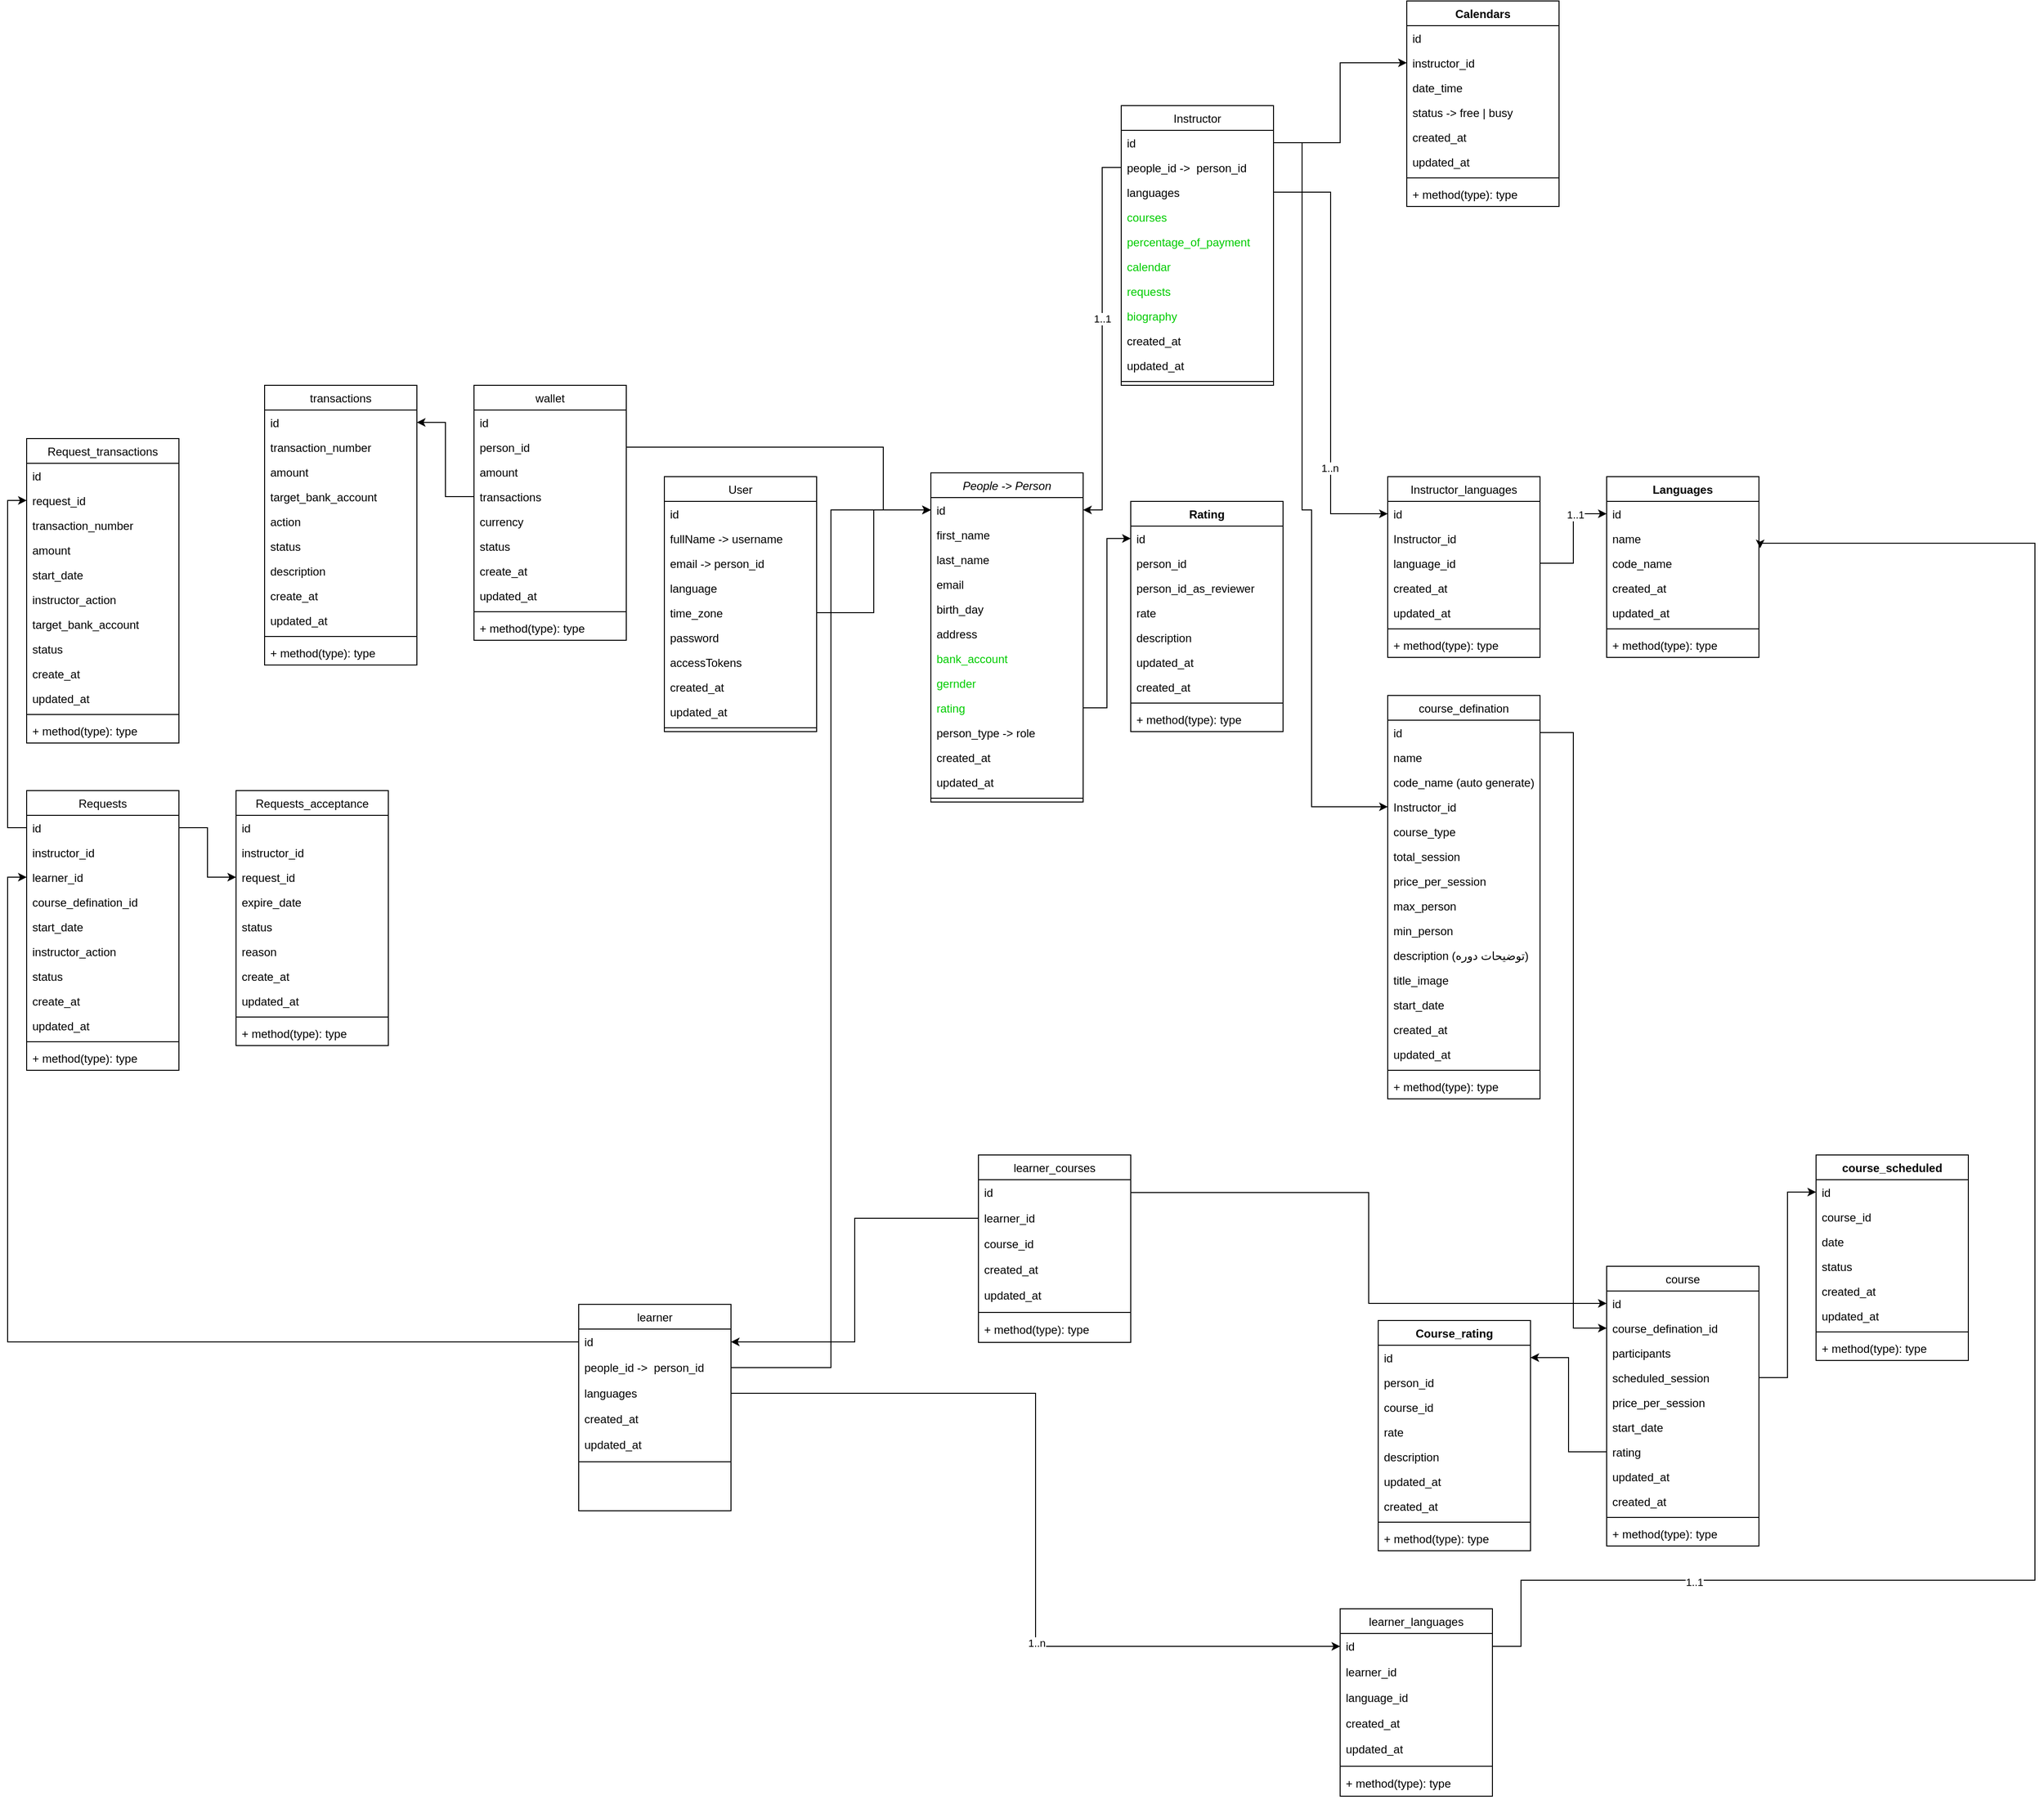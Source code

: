 <mxfile version="26.0.8">
  <diagram id="C5RBs43oDa-KdzZeNtuy" name="Page-1">
    <mxGraphModel dx="4176" dy="2608" grid="1" gridSize="10" guides="1" tooltips="1" connect="1" arrows="1" fold="1" page="1" pageScale="1" pageWidth="827" pageHeight="1169" math="0" shadow="0">
      <root>
        <mxCell id="WIyWlLk6GJQsqaUBKTNV-0" />
        <mxCell id="WIyWlLk6GJQsqaUBKTNV-1" parent="WIyWlLk6GJQsqaUBKTNV-0" />
        <mxCell id="zkfFHV4jXpPFQw0GAbJ--0" value="People -&gt; Person" style="swimlane;fontStyle=2;align=center;verticalAlign=top;childLayout=stackLayout;horizontal=1;startSize=26;horizontalStack=0;resizeParent=1;resizeLast=0;collapsible=1;marginBottom=0;rounded=0;shadow=0;strokeWidth=1;" parent="WIyWlLk6GJQsqaUBKTNV-1" vertex="1">
          <mxGeometry x="40" y="36" width="160" height="346" as="geometry">
            <mxRectangle x="230" y="140" width="160" height="26" as="alternateBounds" />
          </mxGeometry>
        </mxCell>
        <mxCell id="zkfFHV4jXpPFQw0GAbJ--1" value="id" style="text;align=left;verticalAlign=top;spacingLeft=4;spacingRight=4;overflow=hidden;rotatable=0;points=[[0,0.5],[1,0.5]];portConstraint=eastwest;" parent="zkfFHV4jXpPFQw0GAbJ--0" vertex="1">
          <mxGeometry y="26" width="160" height="26" as="geometry" />
        </mxCell>
        <mxCell id="tdHIVLtL8xIEQFWWIArO-21" value="first_name" style="text;align=left;verticalAlign=top;spacingLeft=4;spacingRight=4;overflow=hidden;rotatable=0;points=[[0,0.5],[1,0.5]];portConstraint=eastwest;" vertex="1" parent="zkfFHV4jXpPFQw0GAbJ--0">
          <mxGeometry y="52" width="160" height="26" as="geometry" />
        </mxCell>
        <mxCell id="zkfFHV4jXpPFQw0GAbJ--2" value="last_name" style="text;align=left;verticalAlign=top;spacingLeft=4;spacingRight=4;overflow=hidden;rotatable=0;points=[[0,0.5],[1,0.5]];portConstraint=eastwest;rounded=0;shadow=0;html=0;" parent="zkfFHV4jXpPFQw0GAbJ--0" vertex="1">
          <mxGeometry y="78" width="160" height="26" as="geometry" />
        </mxCell>
        <mxCell id="tdHIVLtL8xIEQFWWIArO-0" value="email" style="text;align=left;verticalAlign=top;spacingLeft=4;spacingRight=4;overflow=hidden;rotatable=0;points=[[0,0.5],[1,0.5]];portConstraint=eastwest;rounded=0;shadow=0;html=0;" vertex="1" parent="zkfFHV4jXpPFQw0GAbJ--0">
          <mxGeometry y="104" width="160" height="26" as="geometry" />
        </mxCell>
        <mxCell id="zkfFHV4jXpPFQw0GAbJ--3" value="birth_day" style="text;align=left;verticalAlign=top;spacingLeft=4;spacingRight=4;overflow=hidden;rotatable=0;points=[[0,0.5],[1,0.5]];portConstraint=eastwest;rounded=0;shadow=0;html=0;" parent="zkfFHV4jXpPFQw0GAbJ--0" vertex="1">
          <mxGeometry y="130" width="160" height="26" as="geometry" />
        </mxCell>
        <mxCell id="tdHIVLtL8xIEQFWWIArO-320" value="address" style="text;align=left;verticalAlign=top;spacingLeft=4;spacingRight=4;overflow=hidden;rotatable=0;points=[[0,0.5],[1,0.5]];portConstraint=eastwest;rounded=0;shadow=0;html=0;" vertex="1" parent="zkfFHV4jXpPFQw0GAbJ--0">
          <mxGeometry y="156" width="160" height="26" as="geometry" />
        </mxCell>
        <mxCell id="tdHIVLtL8xIEQFWWIArO-5" value="bank_account" style="text;align=left;verticalAlign=top;spacingLeft=4;spacingRight=4;overflow=hidden;rotatable=0;points=[[0,0.5],[1,0.5]];portConstraint=eastwest;rounded=0;shadow=0;html=0;fontColor=#00CC00;" vertex="1" parent="zkfFHV4jXpPFQw0GAbJ--0">
          <mxGeometry y="182" width="160" height="26" as="geometry" />
        </mxCell>
        <mxCell id="tdHIVLtL8xIEQFWWIArO-353" value="gernder" style="text;align=left;verticalAlign=top;spacingLeft=4;spacingRight=4;overflow=hidden;rotatable=0;points=[[0,0.5],[1,0.5]];portConstraint=eastwest;rounded=0;shadow=0;html=0;fontColor=#00CC00;" vertex="1" parent="zkfFHV4jXpPFQw0GAbJ--0">
          <mxGeometry y="208" width="160" height="26" as="geometry" />
        </mxCell>
        <mxCell id="tdHIVLtL8xIEQFWWIArO-319" value="rating" style="text;align=left;verticalAlign=top;spacingLeft=4;spacingRight=4;overflow=hidden;rotatable=0;points=[[0,0.5],[1,0.5]];portConstraint=eastwest;rounded=0;shadow=0;html=0;fontColor=#00CC00;" vertex="1" parent="zkfFHV4jXpPFQw0GAbJ--0">
          <mxGeometry y="234" width="160" height="26" as="geometry" />
        </mxCell>
        <mxCell id="tdHIVLtL8xIEQFWWIArO-18" value="person_type -&gt; role" style="text;align=left;verticalAlign=top;spacingLeft=4;spacingRight=4;overflow=hidden;rotatable=0;points=[[0,0.5],[1,0.5]];portConstraint=eastwest;rounded=0;shadow=0;html=0;" vertex="1" parent="zkfFHV4jXpPFQw0GAbJ--0">
          <mxGeometry y="260" width="160" height="26" as="geometry" />
        </mxCell>
        <mxCell id="tdHIVLtL8xIEQFWWIArO-19" value="created_at" style="text;align=left;verticalAlign=top;spacingLeft=4;spacingRight=4;overflow=hidden;rotatable=0;points=[[0,0.5],[1,0.5]];portConstraint=eastwest;rounded=0;shadow=0;html=0;" vertex="1" parent="zkfFHV4jXpPFQw0GAbJ--0">
          <mxGeometry y="286" width="160" height="26" as="geometry" />
        </mxCell>
        <mxCell id="tdHIVLtL8xIEQFWWIArO-20" value="updated_at" style="text;align=left;verticalAlign=top;spacingLeft=4;spacingRight=4;overflow=hidden;rotatable=0;points=[[0,0.5],[1,0.5]];portConstraint=eastwest;rounded=0;shadow=0;html=0;" vertex="1" parent="zkfFHV4jXpPFQw0GAbJ--0">
          <mxGeometry y="312" width="160" height="26" as="geometry" />
        </mxCell>
        <mxCell id="zkfFHV4jXpPFQw0GAbJ--4" value="" style="line;html=1;strokeWidth=1;align=left;verticalAlign=middle;spacingTop=-1;spacingLeft=3;spacingRight=3;rotatable=0;labelPosition=right;points=[];portConstraint=eastwest;" parent="zkfFHV4jXpPFQw0GAbJ--0" vertex="1">
          <mxGeometry y="338" width="160" height="8" as="geometry" />
        </mxCell>
        <mxCell id="zkfFHV4jXpPFQw0GAbJ--17" value="Instructor" style="swimlane;fontStyle=0;align=center;verticalAlign=top;childLayout=stackLayout;horizontal=1;startSize=26;horizontalStack=0;resizeParent=1;resizeLast=0;collapsible=1;marginBottom=0;rounded=0;shadow=0;strokeWidth=1;" parent="WIyWlLk6GJQsqaUBKTNV-1" vertex="1">
          <mxGeometry x="240" y="-350" width="160" height="294" as="geometry">
            <mxRectangle x="540" y="36" width="160" height="26" as="alternateBounds" />
          </mxGeometry>
        </mxCell>
        <mxCell id="zkfFHV4jXpPFQw0GAbJ--18" value="id" style="text;align=left;verticalAlign=top;spacingLeft=4;spacingRight=4;overflow=hidden;rotatable=0;points=[[0,0.5],[1,0.5]];portConstraint=eastwest;" parent="zkfFHV4jXpPFQw0GAbJ--17" vertex="1">
          <mxGeometry y="26" width="160" height="26" as="geometry" />
        </mxCell>
        <mxCell id="zkfFHV4jXpPFQw0GAbJ--19" value="people_id -&gt;  person_id" style="text;align=left;verticalAlign=top;spacingLeft=4;spacingRight=4;overflow=hidden;rotatable=0;points=[[0,0.5],[1,0.5]];portConstraint=eastwest;rounded=0;shadow=0;html=0;" parent="zkfFHV4jXpPFQw0GAbJ--17" vertex="1">
          <mxGeometry y="52" width="160" height="26" as="geometry" />
        </mxCell>
        <mxCell id="zkfFHV4jXpPFQw0GAbJ--20" value="languages" style="text;align=left;verticalAlign=top;spacingLeft=4;spacingRight=4;overflow=hidden;rotatable=0;points=[[0,0.5],[1,0.5]];portConstraint=eastwest;rounded=0;shadow=0;html=0;" parent="zkfFHV4jXpPFQw0GAbJ--17" vertex="1">
          <mxGeometry y="78" width="160" height="26" as="geometry" />
        </mxCell>
        <mxCell id="tdHIVLtL8xIEQFWWIArO-138" value="courses" style="text;align=left;verticalAlign=top;spacingLeft=4;spacingRight=4;overflow=hidden;rotatable=0;points=[[0,0.5],[1,0.5]];portConstraint=eastwest;rounded=0;shadow=0;html=0;fontColor=#00CC00;" vertex="1" parent="zkfFHV4jXpPFQw0GAbJ--17">
          <mxGeometry y="104" width="160" height="26" as="geometry" />
        </mxCell>
        <mxCell id="tdHIVLtL8xIEQFWWIArO-290" value="percentage_of_payment" style="text;align=left;verticalAlign=top;spacingLeft=4;spacingRight=4;overflow=hidden;rotatable=0;points=[[0,0.5],[1,0.5]];portConstraint=eastwest;rounded=0;shadow=0;html=0;fontColor=#00CC00;" vertex="1" parent="zkfFHV4jXpPFQw0GAbJ--17">
          <mxGeometry y="130" width="160" height="26" as="geometry" />
        </mxCell>
        <mxCell id="tdHIVLtL8xIEQFWWIArO-195" value="calendar" style="text;align=left;verticalAlign=top;spacingLeft=4;spacingRight=4;overflow=hidden;rotatable=0;points=[[0,0.5],[1,0.5]];portConstraint=eastwest;rounded=0;shadow=0;html=0;fontColor=#00CC00;" vertex="1" parent="zkfFHV4jXpPFQw0GAbJ--17">
          <mxGeometry y="156" width="160" height="26" as="geometry" />
        </mxCell>
        <mxCell id="tdHIVLtL8xIEQFWWIArO-201" value="requests" style="text;align=left;verticalAlign=top;spacingLeft=4;spacingRight=4;overflow=hidden;rotatable=0;points=[[0,0.5],[1,0.5]];portConstraint=eastwest;rounded=0;shadow=0;html=0;fontColor=#00CC00;" vertex="1" parent="zkfFHV4jXpPFQw0GAbJ--17">
          <mxGeometry y="182" width="160" height="26" as="geometry" />
        </mxCell>
        <mxCell id="tdHIVLtL8xIEQFWWIArO-210" value="biography" style="text;align=left;verticalAlign=top;spacingLeft=4;spacingRight=4;overflow=hidden;rotatable=0;points=[[0,0.5],[1,0.5]];portConstraint=eastwest;rounded=0;shadow=0;html=0;fontColor=#00CC00;" vertex="1" parent="zkfFHV4jXpPFQw0GAbJ--17">
          <mxGeometry y="208" width="160" height="26" as="geometry" />
        </mxCell>
        <mxCell id="zkfFHV4jXpPFQw0GAbJ--21" value="created_at" style="text;align=left;verticalAlign=top;spacingLeft=4;spacingRight=4;overflow=hidden;rotatable=0;points=[[0,0.5],[1,0.5]];portConstraint=eastwest;rounded=0;shadow=0;html=0;" parent="zkfFHV4jXpPFQw0GAbJ--17" vertex="1">
          <mxGeometry y="234" width="160" height="26" as="geometry" />
        </mxCell>
        <mxCell id="zkfFHV4jXpPFQw0GAbJ--22" value="updated_at" style="text;align=left;verticalAlign=top;spacingLeft=4;spacingRight=4;overflow=hidden;rotatable=0;points=[[0,0.5],[1,0.5]];portConstraint=eastwest;rounded=0;shadow=0;html=0;" parent="zkfFHV4jXpPFQw0GAbJ--17" vertex="1">
          <mxGeometry y="260" width="160" height="26" as="geometry" />
        </mxCell>
        <mxCell id="zkfFHV4jXpPFQw0GAbJ--23" value="" style="line;html=1;strokeWidth=1;align=left;verticalAlign=middle;spacingTop=-1;spacingLeft=3;spacingRight=3;rotatable=0;labelPosition=right;points=[];portConstraint=eastwest;" parent="zkfFHV4jXpPFQw0GAbJ--17" vertex="1">
          <mxGeometry y="286" width="160" height="8" as="geometry" />
        </mxCell>
        <mxCell id="tdHIVLtL8xIEQFWWIArO-33" value="Languages" style="swimlane;fontStyle=1;align=center;verticalAlign=top;childLayout=stackLayout;horizontal=1;startSize=26;horizontalStack=0;resizeParent=1;resizeParentMax=0;resizeLast=0;collapsible=1;marginBottom=0;whiteSpace=wrap;html=1;" vertex="1" parent="WIyWlLk6GJQsqaUBKTNV-1">
          <mxGeometry x="750" y="40" width="160" height="190" as="geometry" />
        </mxCell>
        <mxCell id="tdHIVLtL8xIEQFWWIArO-34" value="id" style="text;strokeColor=none;fillColor=none;align=left;verticalAlign=top;spacingLeft=4;spacingRight=4;overflow=hidden;rotatable=0;points=[[0,0.5],[1,0.5]];portConstraint=eastwest;whiteSpace=wrap;html=1;" vertex="1" parent="tdHIVLtL8xIEQFWWIArO-33">
          <mxGeometry y="26" width="160" height="26" as="geometry" />
        </mxCell>
        <mxCell id="tdHIVLtL8xIEQFWWIArO-37" value="name" style="text;strokeColor=none;fillColor=none;align=left;verticalAlign=top;spacingLeft=4;spacingRight=4;overflow=hidden;rotatable=0;points=[[0,0.5],[1,0.5]];portConstraint=eastwest;whiteSpace=wrap;html=1;" vertex="1" parent="tdHIVLtL8xIEQFWWIArO-33">
          <mxGeometry y="52" width="160" height="26" as="geometry" />
        </mxCell>
        <mxCell id="tdHIVLtL8xIEQFWWIArO-43" value="code_name" style="text;strokeColor=none;fillColor=none;align=left;verticalAlign=top;spacingLeft=4;spacingRight=4;overflow=hidden;rotatable=0;points=[[0,0.5],[1,0.5]];portConstraint=eastwest;whiteSpace=wrap;html=1;" vertex="1" parent="tdHIVLtL8xIEQFWWIArO-33">
          <mxGeometry y="78" width="160" height="26" as="geometry" />
        </mxCell>
        <mxCell id="tdHIVLtL8xIEQFWWIArO-44" value="&lt;span style=&quot;white-space: nowrap;&quot;&gt;created_at&lt;/span&gt;" style="text;strokeColor=none;fillColor=none;align=left;verticalAlign=top;spacingLeft=4;spacingRight=4;overflow=hidden;rotatable=0;points=[[0,0.5],[1,0.5]];portConstraint=eastwest;whiteSpace=wrap;html=1;" vertex="1" parent="tdHIVLtL8xIEQFWWIArO-33">
          <mxGeometry y="104" width="160" height="26" as="geometry" />
        </mxCell>
        <mxCell id="tdHIVLtL8xIEQFWWIArO-45" value="&lt;span style=&quot;white-space: nowrap;&quot;&gt;updated_at&lt;/span&gt;" style="text;strokeColor=none;fillColor=none;align=left;verticalAlign=top;spacingLeft=4;spacingRight=4;overflow=hidden;rotatable=0;points=[[0,0.5],[1,0.5]];portConstraint=eastwest;whiteSpace=wrap;html=1;" vertex="1" parent="tdHIVLtL8xIEQFWWIArO-33">
          <mxGeometry y="130" width="160" height="26" as="geometry" />
        </mxCell>
        <mxCell id="tdHIVLtL8xIEQFWWIArO-35" value="" style="line;strokeWidth=1;fillColor=none;align=left;verticalAlign=middle;spacingTop=-1;spacingLeft=3;spacingRight=3;rotatable=0;labelPosition=right;points=[];portConstraint=eastwest;strokeColor=inherit;" vertex="1" parent="tdHIVLtL8xIEQFWWIArO-33">
          <mxGeometry y="156" width="160" height="8" as="geometry" />
        </mxCell>
        <mxCell id="tdHIVLtL8xIEQFWWIArO-36" value="+ method(type): type" style="text;strokeColor=none;fillColor=none;align=left;verticalAlign=top;spacingLeft=4;spacingRight=4;overflow=hidden;rotatable=0;points=[[0,0.5],[1,0.5]];portConstraint=eastwest;whiteSpace=wrap;html=1;" vertex="1" parent="tdHIVLtL8xIEQFWWIArO-33">
          <mxGeometry y="164" width="160" height="26" as="geometry" />
        </mxCell>
        <mxCell id="tdHIVLtL8xIEQFWWIArO-47" value="&lt;span style=&quot;font-weight: 400; white-space: nowrap;&quot;&gt;Instructor_languages&lt;/span&gt;" style="swimlane;fontStyle=1;align=center;verticalAlign=top;childLayout=stackLayout;horizontal=1;startSize=26;horizontalStack=0;resizeParent=1;resizeParentMax=0;resizeLast=0;collapsible=1;marginBottom=0;whiteSpace=wrap;html=1;" vertex="1" parent="WIyWlLk6GJQsqaUBKTNV-1">
          <mxGeometry x="520" y="40" width="160" height="190" as="geometry" />
        </mxCell>
        <mxCell id="tdHIVLtL8xIEQFWWIArO-48" value="id" style="text;strokeColor=none;fillColor=none;align=left;verticalAlign=top;spacingLeft=4;spacingRight=4;overflow=hidden;rotatable=0;points=[[0,0.5],[1,0.5]];portConstraint=eastwest;whiteSpace=wrap;html=1;" vertex="1" parent="tdHIVLtL8xIEQFWWIArO-47">
          <mxGeometry y="26" width="160" height="26" as="geometry" />
        </mxCell>
        <mxCell id="tdHIVLtL8xIEQFWWIArO-51" value="&lt;span style=&quot;text-align: center; white-space: nowrap;&quot;&gt;Instructor_id&lt;/span&gt;" style="text;strokeColor=none;fillColor=none;align=left;verticalAlign=top;spacingLeft=4;spacingRight=4;overflow=hidden;rotatable=0;points=[[0,0.5],[1,0.5]];portConstraint=eastwest;whiteSpace=wrap;html=1;" vertex="1" parent="tdHIVLtL8xIEQFWWIArO-47">
          <mxGeometry y="52" width="160" height="26" as="geometry" />
        </mxCell>
        <mxCell id="tdHIVLtL8xIEQFWWIArO-52" value="&lt;span style=&quot;text-align: center; white-space: nowrap;&quot;&gt;language_id&lt;/span&gt;" style="text;strokeColor=none;fillColor=none;align=left;verticalAlign=top;spacingLeft=4;spacingRight=4;overflow=hidden;rotatable=0;points=[[0,0.5],[1,0.5]];portConstraint=eastwest;whiteSpace=wrap;html=1;" vertex="1" parent="tdHIVLtL8xIEQFWWIArO-47">
          <mxGeometry y="78" width="160" height="26" as="geometry" />
        </mxCell>
        <mxCell id="tdHIVLtL8xIEQFWWIArO-53" value="&lt;span style=&quot;white-space: nowrap;&quot;&gt;created_at&lt;/span&gt;" style="text;strokeColor=none;fillColor=none;align=left;verticalAlign=top;spacingLeft=4;spacingRight=4;overflow=hidden;rotatable=0;points=[[0,0.5],[1,0.5]];portConstraint=eastwest;whiteSpace=wrap;html=1;" vertex="1" parent="tdHIVLtL8xIEQFWWIArO-47">
          <mxGeometry y="104" width="160" height="26" as="geometry" />
        </mxCell>
        <mxCell id="tdHIVLtL8xIEQFWWIArO-54" value="&lt;span style=&quot;white-space: nowrap;&quot;&gt;updated_at&lt;/span&gt;" style="text;strokeColor=none;fillColor=none;align=left;verticalAlign=top;spacingLeft=4;spacingRight=4;overflow=hidden;rotatable=0;points=[[0,0.5],[1,0.5]];portConstraint=eastwest;whiteSpace=wrap;html=1;" vertex="1" parent="tdHIVLtL8xIEQFWWIArO-47">
          <mxGeometry y="130" width="160" height="26" as="geometry" />
        </mxCell>
        <mxCell id="tdHIVLtL8xIEQFWWIArO-49" value="" style="line;strokeWidth=1;fillColor=none;align=left;verticalAlign=middle;spacingTop=-1;spacingLeft=3;spacingRight=3;rotatable=0;labelPosition=right;points=[];portConstraint=eastwest;strokeColor=inherit;" vertex="1" parent="tdHIVLtL8xIEQFWWIArO-47">
          <mxGeometry y="156" width="160" height="8" as="geometry" />
        </mxCell>
        <mxCell id="tdHIVLtL8xIEQFWWIArO-50" value="+ method(type): type" style="text;strokeColor=none;fillColor=none;align=left;verticalAlign=top;spacingLeft=4;spacingRight=4;overflow=hidden;rotatable=0;points=[[0,0.5],[1,0.5]];portConstraint=eastwest;whiteSpace=wrap;html=1;" vertex="1" parent="tdHIVLtL8xIEQFWWIArO-47">
          <mxGeometry y="164" width="160" height="26" as="geometry" />
        </mxCell>
        <mxCell id="tdHIVLtL8xIEQFWWIArO-57" style="edgeStyle=orthogonalEdgeStyle;rounded=0;orthogonalLoop=1;jettySize=auto;html=1;" edge="1" parent="WIyWlLk6GJQsqaUBKTNV-1" source="tdHIVLtL8xIEQFWWIArO-52" target="tdHIVLtL8xIEQFWWIArO-34">
          <mxGeometry relative="1" as="geometry" />
        </mxCell>
        <mxCell id="tdHIVLtL8xIEQFWWIArO-136" value="1..1" style="edgeLabel;html=1;align=center;verticalAlign=middle;resizable=0;points=[];" vertex="1" connectable="0" parent="tdHIVLtL8xIEQFWWIArO-57">
          <mxGeometry x="0.455" y="-1" relative="1" as="geometry">
            <mxPoint as="offset" />
          </mxGeometry>
        </mxCell>
        <mxCell id="tdHIVLtL8xIEQFWWIArO-74" value="learner" style="swimlane;fontStyle=0;align=center;verticalAlign=top;childLayout=stackLayout;horizontal=1;startSize=26;horizontalStack=0;resizeParent=1;resizeLast=0;collapsible=1;marginBottom=0;rounded=0;shadow=0;strokeWidth=1;" vertex="1" parent="WIyWlLk6GJQsqaUBKTNV-1">
          <mxGeometry x="-330" y="910" width="160" height="217" as="geometry">
            <mxRectangle x="540" y="36" width="160" height="26" as="alternateBounds" />
          </mxGeometry>
        </mxCell>
        <mxCell id="tdHIVLtL8xIEQFWWIArO-75" value="id" style="text;align=left;verticalAlign=top;spacingLeft=4;spacingRight=4;overflow=hidden;rotatable=0;points=[[0,0.5],[1,0.5]];portConstraint=eastwest;" vertex="1" parent="tdHIVLtL8xIEQFWWIArO-74">
          <mxGeometry y="26" width="160" height="27" as="geometry" />
        </mxCell>
        <mxCell id="tdHIVLtL8xIEQFWWIArO-76" value="people_id -&gt;  person_id" style="text;align=left;verticalAlign=top;spacingLeft=4;spacingRight=4;overflow=hidden;rotatable=0;points=[[0,0.5],[1,0.5]];portConstraint=eastwest;rounded=0;shadow=0;html=0;" vertex="1" parent="tdHIVLtL8xIEQFWWIArO-74">
          <mxGeometry y="53" width="160" height="27" as="geometry" />
        </mxCell>
        <mxCell id="tdHIVLtL8xIEQFWWIArO-77" value="languages" style="text;align=left;verticalAlign=top;spacingLeft=4;spacingRight=4;overflow=hidden;rotatable=0;points=[[0,0.5],[1,0.5]];portConstraint=eastwest;rounded=0;shadow=0;html=0;" vertex="1" parent="tdHIVLtL8xIEQFWWIArO-74">
          <mxGeometry y="80" width="160" height="27" as="geometry" />
        </mxCell>
        <mxCell id="tdHIVLtL8xIEQFWWIArO-78" value="created_at" style="text;align=left;verticalAlign=top;spacingLeft=4;spacingRight=4;overflow=hidden;rotatable=0;points=[[0,0.5],[1,0.5]];portConstraint=eastwest;rounded=0;shadow=0;html=0;" vertex="1" parent="tdHIVLtL8xIEQFWWIArO-74">
          <mxGeometry y="107" width="160" height="27" as="geometry" />
        </mxCell>
        <mxCell id="tdHIVLtL8xIEQFWWIArO-79" value="updated_at" style="text;align=left;verticalAlign=top;spacingLeft=4;spacingRight=4;overflow=hidden;rotatable=0;points=[[0,0.5],[1,0.5]];portConstraint=eastwest;rounded=0;shadow=0;html=0;" vertex="1" parent="tdHIVLtL8xIEQFWWIArO-74">
          <mxGeometry y="134" width="160" height="27" as="geometry" />
        </mxCell>
        <mxCell id="tdHIVLtL8xIEQFWWIArO-80" value="" style="line;html=1;strokeWidth=1;align=left;verticalAlign=middle;spacingTop=-1;spacingLeft=3;spacingRight=3;rotatable=0;labelPosition=right;points=[];portConstraint=eastwest;" vertex="1" parent="tdHIVLtL8xIEQFWWIArO-74">
          <mxGeometry y="161" width="160" height="9" as="geometry" />
        </mxCell>
        <mxCell id="tdHIVLtL8xIEQFWWIArO-81" value="&lt;span style=&quot;font-weight: 400; white-space: nowrap;&quot;&gt;learner_languages&lt;/span&gt;" style="swimlane;fontStyle=1;align=center;verticalAlign=top;childLayout=stackLayout;horizontal=1;startSize=26;horizontalStack=0;resizeParent=1;resizeParentMax=0;resizeLast=0;collapsible=1;marginBottom=0;whiteSpace=wrap;html=1;" vertex="1" parent="WIyWlLk6GJQsqaUBKTNV-1">
          <mxGeometry x="470" y="1230" width="160" height="197" as="geometry" />
        </mxCell>
        <mxCell id="tdHIVLtL8xIEQFWWIArO-82" value="id" style="text;strokeColor=none;fillColor=none;align=left;verticalAlign=top;spacingLeft=4;spacingRight=4;overflow=hidden;rotatable=0;points=[[0,0.5],[1,0.5]];portConstraint=eastwest;whiteSpace=wrap;html=1;" vertex="1" parent="tdHIVLtL8xIEQFWWIArO-81">
          <mxGeometry y="26" width="160" height="27" as="geometry" />
        </mxCell>
        <mxCell id="tdHIVLtL8xIEQFWWIArO-83" value="&lt;div style=&quot;text-align: center;&quot;&gt;&lt;span style=&quot;text-wrap-mode: nowrap;&quot;&gt;learner_id&lt;/span&gt;&lt;/div&gt;" style="text;strokeColor=none;fillColor=none;align=left;verticalAlign=top;spacingLeft=4;spacingRight=4;overflow=hidden;rotatable=0;points=[[0,0.5],[1,0.5]];portConstraint=eastwest;whiteSpace=wrap;html=1;" vertex="1" parent="tdHIVLtL8xIEQFWWIArO-81">
          <mxGeometry y="53" width="160" height="27" as="geometry" />
        </mxCell>
        <mxCell id="tdHIVLtL8xIEQFWWIArO-84" value="&lt;span style=&quot;text-align: center; white-space: nowrap;&quot;&gt;language_id&lt;/span&gt;" style="text;strokeColor=none;fillColor=none;align=left;verticalAlign=top;spacingLeft=4;spacingRight=4;overflow=hidden;rotatable=0;points=[[0,0.5],[1,0.5]];portConstraint=eastwest;whiteSpace=wrap;html=1;" vertex="1" parent="tdHIVLtL8xIEQFWWIArO-81">
          <mxGeometry y="80" width="160" height="27" as="geometry" />
        </mxCell>
        <mxCell id="tdHIVLtL8xIEQFWWIArO-85" value="&lt;span style=&quot;white-space: nowrap;&quot;&gt;created_at&lt;/span&gt;" style="text;strokeColor=none;fillColor=none;align=left;verticalAlign=top;spacingLeft=4;spacingRight=4;overflow=hidden;rotatable=0;points=[[0,0.5],[1,0.5]];portConstraint=eastwest;whiteSpace=wrap;html=1;" vertex="1" parent="tdHIVLtL8xIEQFWWIArO-81">
          <mxGeometry y="107" width="160" height="27" as="geometry" />
        </mxCell>
        <mxCell id="tdHIVLtL8xIEQFWWIArO-86" value="&lt;span style=&quot;white-space: nowrap;&quot;&gt;updated_at&lt;/span&gt;" style="text;strokeColor=none;fillColor=none;align=left;verticalAlign=top;spacingLeft=4;spacingRight=4;overflow=hidden;rotatable=0;points=[[0,0.5],[1,0.5]];portConstraint=eastwest;whiteSpace=wrap;html=1;" vertex="1" parent="tdHIVLtL8xIEQFWWIArO-81">
          <mxGeometry y="134" width="160" height="27" as="geometry" />
        </mxCell>
        <mxCell id="tdHIVLtL8xIEQFWWIArO-87" value="" style="line;strokeWidth=1;fillColor=none;align=left;verticalAlign=middle;spacingTop=-1;spacingLeft=3;spacingRight=3;rotatable=0;labelPosition=right;points=[];portConstraint=eastwest;strokeColor=inherit;" vertex="1" parent="tdHIVLtL8xIEQFWWIArO-81">
          <mxGeometry y="161" width="160" height="9" as="geometry" />
        </mxCell>
        <mxCell id="tdHIVLtL8xIEQFWWIArO-88" value="+ method(type): type" style="text;strokeColor=none;fillColor=none;align=left;verticalAlign=top;spacingLeft=4;spacingRight=4;overflow=hidden;rotatable=0;points=[[0,0.5],[1,0.5]];portConstraint=eastwest;whiteSpace=wrap;html=1;" vertex="1" parent="tdHIVLtL8xIEQFWWIArO-81">
          <mxGeometry y="170" width="160" height="27" as="geometry" />
        </mxCell>
        <mxCell id="tdHIVLtL8xIEQFWWIArO-90" style="edgeStyle=orthogonalEdgeStyle;rounded=0;orthogonalLoop=1;jettySize=auto;html=1;entryX=1.008;entryY=0.74;entryDx=0;entryDy=0;entryPerimeter=0;" edge="1" parent="WIyWlLk6GJQsqaUBKTNV-1" source="tdHIVLtL8xIEQFWWIArO-82">
          <mxGeometry relative="1" as="geometry">
            <mxPoint x="640" y="1019" as="sourcePoint" />
            <mxPoint x="911.28" y="115.24" as="targetPoint" />
            <Array as="points">
              <mxPoint x="660" y="1270" />
              <mxPoint x="660" y="1200" />
              <mxPoint x="1200" y="1200" />
              <mxPoint x="1200" y="110" />
              <mxPoint x="911" y="110" />
            </Array>
          </mxGeometry>
        </mxCell>
        <mxCell id="tdHIVLtL8xIEQFWWIArO-137" value="1..1" style="edgeLabel;html=1;align=center;verticalAlign=middle;resizable=0;points=[];" vertex="1" connectable="0" parent="tdHIVLtL8xIEQFWWIArO-90">
          <mxGeometry x="-0.722" y="-2" relative="1" as="geometry">
            <mxPoint as="offset" />
          </mxGeometry>
        </mxCell>
        <mxCell id="tdHIVLtL8xIEQFWWIArO-91" style="edgeStyle=orthogonalEdgeStyle;rounded=0;orthogonalLoop=1;jettySize=auto;html=1;entryX=0;entryY=0.5;entryDx=0;entryDy=0;" edge="1" parent="WIyWlLk6GJQsqaUBKTNV-1" source="tdHIVLtL8xIEQFWWIArO-76" target="zkfFHV4jXpPFQw0GAbJ--1">
          <mxGeometry relative="1" as="geometry" />
        </mxCell>
        <mxCell id="tdHIVLtL8xIEQFWWIArO-93" style="edgeStyle=orthogonalEdgeStyle;rounded=0;orthogonalLoop=1;jettySize=auto;html=1;" edge="1" parent="WIyWlLk6GJQsqaUBKTNV-1" source="zkfFHV4jXpPFQw0GAbJ--19" target="zkfFHV4jXpPFQw0GAbJ--1">
          <mxGeometry relative="1" as="geometry" />
        </mxCell>
        <mxCell id="tdHIVLtL8xIEQFWWIArO-135" value="1..1" style="edgeLabel;html=1;align=center;verticalAlign=middle;resizable=0;points=[];" vertex="1" connectable="0" parent="tdHIVLtL8xIEQFWWIArO-93">
          <mxGeometry x="-0.104" relative="1" as="geometry">
            <mxPoint as="offset" />
          </mxGeometry>
        </mxCell>
        <mxCell id="tdHIVLtL8xIEQFWWIArO-111" value="User" style="swimlane;fontStyle=0;align=center;verticalAlign=top;childLayout=stackLayout;horizontal=1;startSize=26;horizontalStack=0;resizeParent=1;resizeLast=0;collapsible=1;marginBottom=0;rounded=0;shadow=0;strokeWidth=1;" vertex="1" parent="WIyWlLk6GJQsqaUBKTNV-1">
          <mxGeometry x="-240" y="40" width="160" height="268" as="geometry">
            <mxRectangle x="540" y="36" width="160" height="26" as="alternateBounds" />
          </mxGeometry>
        </mxCell>
        <mxCell id="tdHIVLtL8xIEQFWWIArO-112" value="id" style="text;align=left;verticalAlign=top;spacingLeft=4;spacingRight=4;overflow=hidden;rotatable=0;points=[[0,0.5],[1,0.5]];portConstraint=eastwest;" vertex="1" parent="tdHIVLtL8xIEQFWWIArO-111">
          <mxGeometry y="26" width="160" height="26" as="geometry" />
        </mxCell>
        <mxCell id="tdHIVLtL8xIEQFWWIArO-113" value="fullName -&gt; username" style="text;align=left;verticalAlign=top;spacingLeft=4;spacingRight=4;overflow=hidden;rotatable=0;points=[[0,0.5],[1,0.5]];portConstraint=eastwest;rounded=0;shadow=0;html=0;" vertex="1" parent="tdHIVLtL8xIEQFWWIArO-111">
          <mxGeometry y="52" width="160" height="26" as="geometry" />
        </mxCell>
        <mxCell id="tdHIVLtL8xIEQFWWIArO-186" value="email -&gt; person_id" style="text;align=left;verticalAlign=top;spacingLeft=4;spacingRight=4;overflow=hidden;rotatable=0;points=[[0,0.5],[1,0.5]];portConstraint=eastwest;rounded=0;shadow=0;html=0;" vertex="1" parent="tdHIVLtL8xIEQFWWIArO-111">
          <mxGeometry y="78" width="160" height="26" as="geometry" />
        </mxCell>
        <mxCell id="tdHIVLtL8xIEQFWWIArO-187" value="language" style="text;align=left;verticalAlign=top;spacingLeft=4;spacingRight=4;overflow=hidden;rotatable=0;points=[[0,0.5],[1,0.5]];portConstraint=eastwest;rounded=0;shadow=0;html=0;" vertex="1" parent="tdHIVLtL8xIEQFWWIArO-111">
          <mxGeometry y="104" width="160" height="26" as="geometry" />
        </mxCell>
        <mxCell id="tdHIVLtL8xIEQFWWIArO-114" value="time_zone" style="text;align=left;verticalAlign=top;spacingLeft=4;spacingRight=4;overflow=hidden;rotatable=0;points=[[0,0.5],[1,0.5]];portConstraint=eastwest;rounded=0;shadow=0;html=0;" vertex="1" parent="tdHIVLtL8xIEQFWWIArO-111">
          <mxGeometry y="130" width="160" height="26" as="geometry" />
        </mxCell>
        <mxCell id="tdHIVLtL8xIEQFWWIArO-115" value="password" style="text;align=left;verticalAlign=top;spacingLeft=4;spacingRight=4;overflow=hidden;rotatable=0;points=[[0,0.5],[1,0.5]];portConstraint=eastwest;rounded=0;shadow=0;html=0;" vertex="1" parent="tdHIVLtL8xIEQFWWIArO-111">
          <mxGeometry y="156" width="160" height="26" as="geometry" />
        </mxCell>
        <mxCell id="tdHIVLtL8xIEQFWWIArO-120" value="accessTokens" style="text;align=left;verticalAlign=top;spacingLeft=4;spacingRight=4;overflow=hidden;rotatable=0;points=[[0,0.5],[1,0.5]];portConstraint=eastwest;rounded=0;shadow=0;html=0;" vertex="1" parent="tdHIVLtL8xIEQFWWIArO-111">
          <mxGeometry y="182" width="160" height="26" as="geometry" />
        </mxCell>
        <mxCell id="tdHIVLtL8xIEQFWWIArO-119" value="created_at" style="text;align=left;verticalAlign=top;spacingLeft=4;spacingRight=4;overflow=hidden;rotatable=0;points=[[0,0.5],[1,0.5]];portConstraint=eastwest;rounded=0;shadow=0;html=0;" vertex="1" parent="tdHIVLtL8xIEQFWWIArO-111">
          <mxGeometry y="208" width="160" height="26" as="geometry" />
        </mxCell>
        <mxCell id="tdHIVLtL8xIEQFWWIArO-116" value="updated_at" style="text;align=left;verticalAlign=top;spacingLeft=4;spacingRight=4;overflow=hidden;rotatable=0;points=[[0,0.5],[1,0.5]];portConstraint=eastwest;rounded=0;shadow=0;html=0;" vertex="1" parent="tdHIVLtL8xIEQFWWIArO-111">
          <mxGeometry y="234" width="160" height="26" as="geometry" />
        </mxCell>
        <mxCell id="tdHIVLtL8xIEQFWWIArO-117" value="" style="line;html=1;strokeWidth=1;align=left;verticalAlign=middle;spacingTop=-1;spacingLeft=3;spacingRight=3;rotatable=0;labelPosition=right;points=[];portConstraint=eastwest;" vertex="1" parent="tdHIVLtL8xIEQFWWIArO-111">
          <mxGeometry y="260" width="160" height="8" as="geometry" />
        </mxCell>
        <mxCell id="tdHIVLtL8xIEQFWWIArO-127" style="edgeStyle=orthogonalEdgeStyle;rounded=0;orthogonalLoop=1;jettySize=auto;html=1;" edge="1" parent="WIyWlLk6GJQsqaUBKTNV-1" source="tdHIVLtL8xIEQFWWIArO-114" target="zkfFHV4jXpPFQw0GAbJ--1">
          <mxGeometry relative="1" as="geometry" />
        </mxCell>
        <mxCell id="tdHIVLtL8xIEQFWWIArO-131" style="edgeStyle=orthogonalEdgeStyle;rounded=0;orthogonalLoop=1;jettySize=auto;html=1;" edge="1" parent="WIyWlLk6GJQsqaUBKTNV-1" source="zkfFHV4jXpPFQw0GAbJ--20" target="tdHIVLtL8xIEQFWWIArO-48">
          <mxGeometry relative="1" as="geometry" />
        </mxCell>
        <mxCell id="tdHIVLtL8xIEQFWWIArO-132" value="1..n" style="edgeLabel;html=1;align=center;verticalAlign=middle;resizable=0;points=[];" vertex="1" connectable="0" parent="tdHIVLtL8xIEQFWWIArO-131">
          <mxGeometry x="0.526" y="-1" relative="1" as="geometry">
            <mxPoint as="offset" />
          </mxGeometry>
        </mxCell>
        <mxCell id="tdHIVLtL8xIEQFWWIArO-133" style="edgeStyle=orthogonalEdgeStyle;rounded=0;orthogonalLoop=1;jettySize=auto;html=1;" edge="1" parent="WIyWlLk6GJQsqaUBKTNV-1" source="tdHIVLtL8xIEQFWWIArO-77" target="tdHIVLtL8xIEQFWWIArO-82">
          <mxGeometry relative="1" as="geometry" />
        </mxCell>
        <mxCell id="tdHIVLtL8xIEQFWWIArO-134" value="1..n" style="edgeLabel;html=1;align=center;verticalAlign=middle;resizable=0;points=[];" vertex="1" connectable="0" parent="tdHIVLtL8xIEQFWWIArO-133">
          <mxGeometry x="0.286" y="1" relative="1" as="geometry">
            <mxPoint as="offset" />
          </mxGeometry>
        </mxCell>
        <mxCell id="tdHIVLtL8xIEQFWWIArO-140" value="&lt;span style=&quot;font-weight: 400; white-space: nowrap;&quot;&gt;course_defination&lt;/span&gt;" style="swimlane;fontStyle=1;align=center;verticalAlign=top;childLayout=stackLayout;horizontal=1;startSize=26;horizontalStack=0;resizeParent=1;resizeParentMax=0;resizeLast=0;collapsible=1;marginBottom=0;whiteSpace=wrap;html=1;" vertex="1" parent="WIyWlLk6GJQsqaUBKTNV-1">
          <mxGeometry x="520" y="270" width="160" height="424" as="geometry" />
        </mxCell>
        <mxCell id="tdHIVLtL8xIEQFWWIArO-141" value="id" style="text;strokeColor=none;fillColor=none;align=left;verticalAlign=top;spacingLeft=4;spacingRight=4;overflow=hidden;rotatable=0;points=[[0,0.5],[1,0.5]];portConstraint=eastwest;whiteSpace=wrap;html=1;" vertex="1" parent="tdHIVLtL8xIEQFWWIArO-140">
          <mxGeometry y="26" width="160" height="26" as="geometry" />
        </mxCell>
        <mxCell id="tdHIVLtL8xIEQFWWIArO-142" value="&lt;span style=&quot;text-align: center; white-space: nowrap;&quot;&gt;name&lt;/span&gt;" style="text;strokeColor=none;fillColor=none;align=left;verticalAlign=top;spacingLeft=4;spacingRight=4;overflow=hidden;rotatable=0;points=[[0,0.5],[1,0.5]];portConstraint=eastwest;whiteSpace=wrap;html=1;" vertex="1" parent="tdHIVLtL8xIEQFWWIArO-140">
          <mxGeometry y="52" width="160" height="26" as="geometry" />
        </mxCell>
        <mxCell id="tdHIVLtL8xIEQFWWIArO-143" value="&lt;span style=&quot;text-align: center; white-space: nowrap;&quot;&gt;code_name (auto generate)&lt;/span&gt;" style="text;strokeColor=none;fillColor=none;align=left;verticalAlign=top;spacingLeft=4;spacingRight=4;overflow=hidden;rotatable=0;points=[[0,0.5],[1,0.5]];portConstraint=eastwest;whiteSpace=wrap;html=1;" vertex="1" parent="tdHIVLtL8xIEQFWWIArO-140">
          <mxGeometry y="78" width="160" height="26" as="geometry" />
        </mxCell>
        <mxCell id="tdHIVLtL8xIEQFWWIArO-148" value="&lt;span style=&quot;text-align: center; white-space: nowrap;&quot;&gt;Instructor_id&lt;/span&gt;" style="text;strokeColor=none;fillColor=none;align=left;verticalAlign=top;spacingLeft=4;spacingRight=4;overflow=hidden;rotatable=0;points=[[0,0.5],[1,0.5]];portConstraint=eastwest;whiteSpace=wrap;html=1;" vertex="1" parent="tdHIVLtL8xIEQFWWIArO-140">
          <mxGeometry y="104" width="160" height="26" as="geometry" />
        </mxCell>
        <mxCell id="tdHIVLtL8xIEQFWWIArO-164" value="&lt;span style=&quot;text-align: center; white-space: nowrap;&quot;&gt;course_type&lt;/span&gt;" style="text;strokeColor=none;fillColor=none;align=left;verticalAlign=top;spacingLeft=4;spacingRight=4;overflow=hidden;rotatable=0;points=[[0,0.5],[1,0.5]];portConstraint=eastwest;whiteSpace=wrap;html=1;" vertex="1" parent="tdHIVLtL8xIEQFWWIArO-140">
          <mxGeometry y="130" width="160" height="26" as="geometry" />
        </mxCell>
        <mxCell id="tdHIVLtL8xIEQFWWIArO-165" value="&lt;span style=&quot;text-align: center; white-space: nowrap;&quot;&gt;total_session&lt;/span&gt;" style="text;strokeColor=none;fillColor=none;align=left;verticalAlign=top;spacingLeft=4;spacingRight=4;overflow=hidden;rotatable=0;points=[[0,0.5],[1,0.5]];portConstraint=eastwest;whiteSpace=wrap;html=1;" vertex="1" parent="tdHIVLtL8xIEQFWWIArO-140">
          <mxGeometry y="156" width="160" height="26" as="geometry" />
        </mxCell>
        <mxCell id="tdHIVLtL8xIEQFWWIArO-190" value="&lt;span style=&quot;text-align: center;&quot;&gt;&lt;span style=&quot;text-wrap-mode: nowrap;&quot;&gt;price_per_session&lt;/span&gt;&lt;/span&gt;" style="text;strokeColor=none;fillColor=none;align=left;verticalAlign=top;spacingLeft=4;spacingRight=4;overflow=hidden;rotatable=0;points=[[0,0.5],[1,0.5]];portConstraint=eastwest;whiteSpace=wrap;html=1;" vertex="1" parent="tdHIVLtL8xIEQFWWIArO-140">
          <mxGeometry y="182" width="160" height="26" as="geometry" />
        </mxCell>
        <mxCell id="tdHIVLtL8xIEQFWWIArO-191" value="&lt;span style=&quot;text-align: center;&quot;&gt;&lt;span style=&quot;text-wrap-mode: nowrap;&quot;&gt;max_person&lt;/span&gt;&lt;/span&gt;" style="text;strokeColor=none;fillColor=none;align=left;verticalAlign=top;spacingLeft=4;spacingRight=4;overflow=hidden;rotatable=0;points=[[0,0.5],[1,0.5]];portConstraint=eastwest;whiteSpace=wrap;html=1;" vertex="1" parent="tdHIVLtL8xIEQFWWIArO-140">
          <mxGeometry y="208" width="160" height="26" as="geometry" />
        </mxCell>
        <mxCell id="tdHIVLtL8xIEQFWWIArO-192" value="&lt;span style=&quot;text-align: center;&quot;&gt;&lt;span style=&quot;text-wrap-mode: nowrap;&quot;&gt;min_person&lt;/span&gt;&lt;/span&gt;" style="text;strokeColor=none;fillColor=none;align=left;verticalAlign=top;spacingLeft=4;spacingRight=4;overflow=hidden;rotatable=0;points=[[0,0.5],[1,0.5]];portConstraint=eastwest;whiteSpace=wrap;html=1;" vertex="1" parent="tdHIVLtL8xIEQFWWIArO-140">
          <mxGeometry y="234" width="160" height="26" as="geometry" />
        </mxCell>
        <mxCell id="tdHIVLtL8xIEQFWWIArO-193" value="&lt;span style=&quot;text-align: center;&quot;&gt;&lt;span style=&quot;text-wrap-mode: nowrap;&quot;&gt;description (توضیحات دوره)&lt;/span&gt;&lt;/span&gt;" style="text;strokeColor=none;fillColor=none;align=left;verticalAlign=top;spacingLeft=4;spacingRight=4;overflow=hidden;rotatable=0;points=[[0,0.5],[1,0.5]];portConstraint=eastwest;whiteSpace=wrap;html=1;" vertex="1" parent="tdHIVLtL8xIEQFWWIArO-140">
          <mxGeometry y="260" width="160" height="26" as="geometry" />
        </mxCell>
        <mxCell id="tdHIVLtL8xIEQFWWIArO-179" value="&lt;div style=&quot;text-align: center;&quot;&gt;&lt;span style=&quot;text-wrap-mode: nowrap;&quot;&gt;title_image&lt;/span&gt;&lt;/div&gt;" style="text;strokeColor=none;fillColor=none;align=left;verticalAlign=top;spacingLeft=4;spacingRight=4;overflow=hidden;rotatable=0;points=[[0,0.5],[1,0.5]];portConstraint=eastwest;whiteSpace=wrap;html=1;" vertex="1" parent="tdHIVLtL8xIEQFWWIArO-140">
          <mxGeometry y="286" width="160" height="26" as="geometry" />
        </mxCell>
        <mxCell id="tdHIVLtL8xIEQFWWIArO-166" value="&lt;span style=&quot;text-align: center;&quot;&gt;&lt;span style=&quot;text-wrap-mode: nowrap;&quot;&gt;start_date&lt;/span&gt;&lt;/span&gt;" style="text;strokeColor=none;fillColor=none;align=left;verticalAlign=top;spacingLeft=4;spacingRight=4;overflow=hidden;rotatable=0;points=[[0,0.5],[1,0.5]];portConstraint=eastwest;whiteSpace=wrap;html=1;" vertex="1" parent="tdHIVLtL8xIEQFWWIArO-140">
          <mxGeometry y="312" width="160" height="26" as="geometry" />
        </mxCell>
        <mxCell id="tdHIVLtL8xIEQFWWIArO-144" value="&lt;span style=&quot;white-space: nowrap;&quot;&gt;created_at&lt;/span&gt;" style="text;strokeColor=none;fillColor=none;align=left;verticalAlign=top;spacingLeft=4;spacingRight=4;overflow=hidden;rotatable=0;points=[[0,0.5],[1,0.5]];portConstraint=eastwest;whiteSpace=wrap;html=1;" vertex="1" parent="tdHIVLtL8xIEQFWWIArO-140">
          <mxGeometry y="338" width="160" height="26" as="geometry" />
        </mxCell>
        <mxCell id="tdHIVLtL8xIEQFWWIArO-145" value="&lt;span style=&quot;white-space: nowrap;&quot;&gt;updated_at&lt;/span&gt;" style="text;strokeColor=none;fillColor=none;align=left;verticalAlign=top;spacingLeft=4;spacingRight=4;overflow=hidden;rotatable=0;points=[[0,0.5],[1,0.5]];portConstraint=eastwest;whiteSpace=wrap;html=1;" vertex="1" parent="tdHIVLtL8xIEQFWWIArO-140">
          <mxGeometry y="364" width="160" height="26" as="geometry" />
        </mxCell>
        <mxCell id="tdHIVLtL8xIEQFWWIArO-146" value="" style="line;strokeWidth=1;fillColor=none;align=left;verticalAlign=middle;spacingTop=-1;spacingLeft=3;spacingRight=3;rotatable=0;labelPosition=right;points=[];portConstraint=eastwest;strokeColor=inherit;" vertex="1" parent="tdHIVLtL8xIEQFWWIArO-140">
          <mxGeometry y="390" width="160" height="8" as="geometry" />
        </mxCell>
        <mxCell id="tdHIVLtL8xIEQFWWIArO-147" value="+ method(type): type" style="text;strokeColor=none;fillColor=none;align=left;verticalAlign=top;spacingLeft=4;spacingRight=4;overflow=hidden;rotatable=0;points=[[0,0.5],[1,0.5]];portConstraint=eastwest;whiteSpace=wrap;html=1;" vertex="1" parent="tdHIVLtL8xIEQFWWIArO-140">
          <mxGeometry y="398" width="160" height="26" as="geometry" />
        </mxCell>
        <mxCell id="tdHIVLtL8xIEQFWWIArO-150" style="edgeStyle=orthogonalEdgeStyle;rounded=0;orthogonalLoop=1;jettySize=auto;html=1;" edge="1" parent="WIyWlLk6GJQsqaUBKTNV-1" source="zkfFHV4jXpPFQw0GAbJ--18" target="tdHIVLtL8xIEQFWWIArO-148">
          <mxGeometry relative="1" as="geometry">
            <Array as="points">
              <mxPoint x="430" y="-311" />
              <mxPoint x="430" y="75" />
              <mxPoint x="440" y="75" />
              <mxPoint x="440" y="387" />
            </Array>
          </mxGeometry>
        </mxCell>
        <mxCell id="tdHIVLtL8xIEQFWWIArO-154" value="&lt;span style=&quot;font-weight: 400; white-space: nowrap;&quot;&gt;learner_courses&lt;/span&gt;" style="swimlane;fontStyle=1;align=center;verticalAlign=top;childLayout=stackLayout;horizontal=1;startSize=26;horizontalStack=0;resizeParent=1;resizeParentMax=0;resizeLast=0;collapsible=1;marginBottom=0;whiteSpace=wrap;html=1;" vertex="1" parent="WIyWlLk6GJQsqaUBKTNV-1">
          <mxGeometry x="90" y="753" width="160" height="197" as="geometry" />
        </mxCell>
        <mxCell id="tdHIVLtL8xIEQFWWIArO-155" value="id" style="text;strokeColor=none;fillColor=none;align=left;verticalAlign=top;spacingLeft=4;spacingRight=4;overflow=hidden;rotatable=0;points=[[0,0.5],[1,0.5]];portConstraint=eastwest;whiteSpace=wrap;html=1;" vertex="1" parent="tdHIVLtL8xIEQFWWIArO-154">
          <mxGeometry y="26" width="160" height="27" as="geometry" />
        </mxCell>
        <mxCell id="tdHIVLtL8xIEQFWWIArO-156" value="&lt;div style=&quot;text-align: center;&quot;&gt;&lt;span style=&quot;text-wrap-mode: nowrap;&quot;&gt;learner_id&lt;/span&gt;&lt;/div&gt;" style="text;strokeColor=none;fillColor=none;align=left;verticalAlign=top;spacingLeft=4;spacingRight=4;overflow=hidden;rotatable=0;points=[[0,0.5],[1,0.5]];portConstraint=eastwest;whiteSpace=wrap;html=1;" vertex="1" parent="tdHIVLtL8xIEQFWWIArO-154">
          <mxGeometry y="53" width="160" height="27" as="geometry" />
        </mxCell>
        <mxCell id="tdHIVLtL8xIEQFWWIArO-157" value="&lt;span style=&quot;text-align: center; white-space: nowrap;&quot;&gt;course_id&lt;/span&gt;" style="text;strokeColor=none;fillColor=none;align=left;verticalAlign=top;spacingLeft=4;spacingRight=4;overflow=hidden;rotatable=0;points=[[0,0.5],[1,0.5]];portConstraint=eastwest;whiteSpace=wrap;html=1;" vertex="1" parent="tdHIVLtL8xIEQFWWIArO-154">
          <mxGeometry y="80" width="160" height="27" as="geometry" />
        </mxCell>
        <mxCell id="tdHIVLtL8xIEQFWWIArO-158" value="&lt;span style=&quot;white-space: nowrap;&quot;&gt;created_at&lt;/span&gt;" style="text;strokeColor=none;fillColor=none;align=left;verticalAlign=top;spacingLeft=4;spacingRight=4;overflow=hidden;rotatable=0;points=[[0,0.5],[1,0.5]];portConstraint=eastwest;whiteSpace=wrap;html=1;" vertex="1" parent="tdHIVLtL8xIEQFWWIArO-154">
          <mxGeometry y="107" width="160" height="27" as="geometry" />
        </mxCell>
        <mxCell id="tdHIVLtL8xIEQFWWIArO-159" value="&lt;span style=&quot;white-space: nowrap;&quot;&gt;updated_at&lt;/span&gt;" style="text;strokeColor=none;fillColor=none;align=left;verticalAlign=top;spacingLeft=4;spacingRight=4;overflow=hidden;rotatable=0;points=[[0,0.5],[1,0.5]];portConstraint=eastwest;whiteSpace=wrap;html=1;" vertex="1" parent="tdHIVLtL8xIEQFWWIArO-154">
          <mxGeometry y="134" width="160" height="27" as="geometry" />
        </mxCell>
        <mxCell id="tdHIVLtL8xIEQFWWIArO-160" value="" style="line;strokeWidth=1;fillColor=none;align=left;verticalAlign=middle;spacingTop=-1;spacingLeft=3;spacingRight=3;rotatable=0;labelPosition=right;points=[];portConstraint=eastwest;strokeColor=inherit;" vertex="1" parent="tdHIVLtL8xIEQFWWIArO-154">
          <mxGeometry y="161" width="160" height="9" as="geometry" />
        </mxCell>
        <mxCell id="tdHIVLtL8xIEQFWWIArO-161" value="+ method(type): type" style="text;strokeColor=none;fillColor=none;align=left;verticalAlign=top;spacingLeft=4;spacingRight=4;overflow=hidden;rotatable=0;points=[[0,0.5],[1,0.5]];portConstraint=eastwest;whiteSpace=wrap;html=1;" vertex="1" parent="tdHIVLtL8xIEQFWWIArO-154">
          <mxGeometry y="170" width="160" height="27" as="geometry" />
        </mxCell>
        <mxCell id="tdHIVLtL8xIEQFWWIArO-162" style="edgeStyle=orthogonalEdgeStyle;rounded=0;orthogonalLoop=1;jettySize=auto;html=1;" edge="1" parent="WIyWlLk6GJQsqaUBKTNV-1" source="tdHIVLtL8xIEQFWWIArO-156" target="tdHIVLtL8xIEQFWWIArO-75">
          <mxGeometry relative="1" as="geometry" />
        </mxCell>
        <mxCell id="tdHIVLtL8xIEQFWWIArO-167" value="course_scheduled" style="swimlane;fontStyle=1;align=center;verticalAlign=top;childLayout=stackLayout;horizontal=1;startSize=26;horizontalStack=0;resizeParent=1;resizeParentMax=0;resizeLast=0;collapsible=1;marginBottom=0;whiteSpace=wrap;html=1;" vertex="1" parent="WIyWlLk6GJQsqaUBKTNV-1">
          <mxGeometry x="970" y="753" width="160" height="216" as="geometry" />
        </mxCell>
        <mxCell id="tdHIVLtL8xIEQFWWIArO-168" value="id" style="text;strokeColor=none;fillColor=none;align=left;verticalAlign=top;spacingLeft=4;spacingRight=4;overflow=hidden;rotatable=0;points=[[0,0.5],[1,0.5]];portConstraint=eastwest;whiteSpace=wrap;html=1;" vertex="1" parent="tdHIVLtL8xIEQFWWIArO-167">
          <mxGeometry y="26" width="160" height="26" as="geometry" />
        </mxCell>
        <mxCell id="tdHIVLtL8xIEQFWWIArO-171" value="course_id" style="text;strokeColor=none;fillColor=none;align=left;verticalAlign=top;spacingLeft=4;spacingRight=4;overflow=hidden;rotatable=0;points=[[0,0.5],[1,0.5]];portConstraint=eastwest;whiteSpace=wrap;html=1;" vertex="1" parent="tdHIVLtL8xIEQFWWIArO-167">
          <mxGeometry y="52" width="160" height="26" as="geometry" />
        </mxCell>
        <mxCell id="tdHIVLtL8xIEQFWWIArO-172" value="date" style="text;strokeColor=none;fillColor=none;align=left;verticalAlign=top;spacingLeft=4;spacingRight=4;overflow=hidden;rotatable=0;points=[[0,0.5],[1,0.5]];portConstraint=eastwest;whiteSpace=wrap;html=1;" vertex="1" parent="tdHIVLtL8xIEQFWWIArO-167">
          <mxGeometry y="78" width="160" height="26" as="geometry" />
        </mxCell>
        <mxCell id="tdHIVLtL8xIEQFWWIArO-173" value="status" style="text;strokeColor=none;fillColor=none;align=left;verticalAlign=top;spacingLeft=4;spacingRight=4;overflow=hidden;rotatable=0;points=[[0,0.5],[1,0.5]];portConstraint=eastwest;whiteSpace=wrap;html=1;" vertex="1" parent="tdHIVLtL8xIEQFWWIArO-167">
          <mxGeometry y="104" width="160" height="26" as="geometry" />
        </mxCell>
        <mxCell id="tdHIVLtL8xIEQFWWIArO-174" value="&lt;span style=&quot;white-space: nowrap;&quot;&gt;created_at&lt;/span&gt;" style="text;strokeColor=none;fillColor=none;align=left;verticalAlign=top;spacingLeft=4;spacingRight=4;overflow=hidden;rotatable=0;points=[[0,0.5],[1,0.5]];portConstraint=eastwest;whiteSpace=wrap;html=1;" vertex="1" parent="tdHIVLtL8xIEQFWWIArO-167">
          <mxGeometry y="130" width="160" height="26" as="geometry" />
        </mxCell>
        <mxCell id="tdHIVLtL8xIEQFWWIArO-175" value="&lt;span style=&quot;white-space: nowrap;&quot;&gt;updated_at&lt;/span&gt;" style="text;strokeColor=none;fillColor=none;align=left;verticalAlign=top;spacingLeft=4;spacingRight=4;overflow=hidden;rotatable=0;points=[[0,0.5],[1,0.5]];portConstraint=eastwest;whiteSpace=wrap;html=1;" vertex="1" parent="tdHIVLtL8xIEQFWWIArO-167">
          <mxGeometry y="156" width="160" height="26" as="geometry" />
        </mxCell>
        <mxCell id="tdHIVLtL8xIEQFWWIArO-169" value="" style="line;strokeWidth=1;fillColor=none;align=left;verticalAlign=middle;spacingTop=-1;spacingLeft=3;spacingRight=3;rotatable=0;labelPosition=right;points=[];portConstraint=eastwest;strokeColor=inherit;" vertex="1" parent="tdHIVLtL8xIEQFWWIArO-167">
          <mxGeometry y="182" width="160" height="8" as="geometry" />
        </mxCell>
        <mxCell id="tdHIVLtL8xIEQFWWIArO-170" value="+ method(type): type" style="text;strokeColor=none;fillColor=none;align=left;verticalAlign=top;spacingLeft=4;spacingRight=4;overflow=hidden;rotatable=0;points=[[0,0.5],[1,0.5]];portConstraint=eastwest;whiteSpace=wrap;html=1;" vertex="1" parent="tdHIVLtL8xIEQFWWIArO-167">
          <mxGeometry y="190" width="160" height="26" as="geometry" />
        </mxCell>
        <mxCell id="tdHIVLtL8xIEQFWWIArO-196" value="Calendars" style="swimlane;fontStyle=1;align=center;verticalAlign=top;childLayout=stackLayout;horizontal=1;startSize=26;horizontalStack=0;resizeParent=1;resizeParentMax=0;resizeLast=0;collapsible=1;marginBottom=0;whiteSpace=wrap;html=1;" vertex="1" parent="WIyWlLk6GJQsqaUBKTNV-1">
          <mxGeometry x="540" y="-460" width="160" height="216" as="geometry" />
        </mxCell>
        <mxCell id="tdHIVLtL8xIEQFWWIArO-197" value="id" style="text;strokeColor=none;fillColor=none;align=left;verticalAlign=top;spacingLeft=4;spacingRight=4;overflow=hidden;rotatable=0;points=[[0,0.5],[1,0.5]];portConstraint=eastwest;whiteSpace=wrap;html=1;" vertex="1" parent="tdHIVLtL8xIEQFWWIArO-196">
          <mxGeometry y="26" width="160" height="26" as="geometry" />
        </mxCell>
        <mxCell id="tdHIVLtL8xIEQFWWIArO-264" value="&lt;span style=&quot;text-align: center; white-space: nowrap;&quot;&gt;instructor_id&lt;/span&gt;" style="text;strokeColor=none;fillColor=none;align=left;verticalAlign=top;spacingLeft=4;spacingRight=4;overflow=hidden;rotatable=0;points=[[0,0.5],[1,0.5]];portConstraint=eastwest;whiteSpace=wrap;html=1;" vertex="1" parent="tdHIVLtL8xIEQFWWIArO-196">
          <mxGeometry y="52" width="160" height="26" as="geometry" />
        </mxCell>
        <mxCell id="tdHIVLtL8xIEQFWWIArO-265" value="&lt;span style=&quot;text-align: center; white-space: nowrap;&quot;&gt;date_time&lt;/span&gt;" style="text;strokeColor=none;fillColor=none;align=left;verticalAlign=top;spacingLeft=4;spacingRight=4;overflow=hidden;rotatable=0;points=[[0,0.5],[1,0.5]];portConstraint=eastwest;whiteSpace=wrap;html=1;" vertex="1" parent="tdHIVLtL8xIEQFWWIArO-196">
          <mxGeometry y="78" width="160" height="26" as="geometry" />
        </mxCell>
        <mxCell id="tdHIVLtL8xIEQFWWIArO-268" value="&lt;span style=&quot;text-align: center; white-space: nowrap;&quot;&gt;status -&amp;gt; free | busy&lt;/span&gt;" style="text;strokeColor=none;fillColor=none;align=left;verticalAlign=top;spacingLeft=4;spacingRight=4;overflow=hidden;rotatable=0;points=[[0,0.5],[1,0.5]];portConstraint=eastwest;whiteSpace=wrap;html=1;" vertex="1" parent="tdHIVLtL8xIEQFWWIArO-196">
          <mxGeometry y="104" width="160" height="26" as="geometry" />
        </mxCell>
        <mxCell id="tdHIVLtL8xIEQFWWIArO-266" value="&lt;span style=&quot;text-align: center; white-space: nowrap;&quot;&gt;created_at&lt;/span&gt;" style="text;strokeColor=none;fillColor=none;align=left;verticalAlign=top;spacingLeft=4;spacingRight=4;overflow=hidden;rotatable=0;points=[[0,0.5],[1,0.5]];portConstraint=eastwest;whiteSpace=wrap;html=1;" vertex="1" parent="tdHIVLtL8xIEQFWWIArO-196">
          <mxGeometry y="130" width="160" height="26" as="geometry" />
        </mxCell>
        <mxCell id="tdHIVLtL8xIEQFWWIArO-267" value="&lt;span style=&quot;text-align: center; white-space: nowrap;&quot;&gt;updated_at&lt;/span&gt;" style="text;strokeColor=none;fillColor=none;align=left;verticalAlign=top;spacingLeft=4;spacingRight=4;overflow=hidden;rotatable=0;points=[[0,0.5],[1,0.5]];portConstraint=eastwest;whiteSpace=wrap;html=1;" vertex="1" parent="tdHIVLtL8xIEQFWWIArO-196">
          <mxGeometry y="156" width="160" height="26" as="geometry" />
        </mxCell>
        <mxCell id="tdHIVLtL8xIEQFWWIArO-198" value="" style="line;strokeWidth=1;fillColor=none;align=left;verticalAlign=middle;spacingTop=-1;spacingLeft=3;spacingRight=3;rotatable=0;labelPosition=right;points=[];portConstraint=eastwest;strokeColor=inherit;" vertex="1" parent="tdHIVLtL8xIEQFWWIArO-196">
          <mxGeometry y="182" width="160" height="8" as="geometry" />
        </mxCell>
        <mxCell id="tdHIVLtL8xIEQFWWIArO-199" value="+ method(type): type" style="text;strokeColor=none;fillColor=none;align=left;verticalAlign=top;spacingLeft=4;spacingRight=4;overflow=hidden;rotatable=0;points=[[0,0.5],[1,0.5]];portConstraint=eastwest;whiteSpace=wrap;html=1;" vertex="1" parent="tdHIVLtL8xIEQFWWIArO-196">
          <mxGeometry y="190" width="160" height="26" as="geometry" />
        </mxCell>
        <mxCell id="tdHIVLtL8xIEQFWWIArO-202" value="&lt;span style=&quot;caret-color: rgb(0, 204, 0); font-weight: 400; text-align: left; white-space: nowrap; color: rgb(3, 3, 3);&quot;&gt;Requests&lt;/span&gt;" style="swimlane;fontStyle=1;align=center;verticalAlign=top;childLayout=stackLayout;horizontal=1;startSize=26;horizontalStack=0;resizeParent=1;resizeParentMax=0;resizeLast=0;collapsible=1;marginBottom=0;whiteSpace=wrap;html=1;" vertex="1" parent="WIyWlLk6GJQsqaUBKTNV-1">
          <mxGeometry x="-910" y="370" width="160" height="294" as="geometry" />
        </mxCell>
        <mxCell id="tdHIVLtL8xIEQFWWIArO-206" value="id" style="text;strokeColor=none;fillColor=none;align=left;verticalAlign=top;spacingLeft=4;spacingRight=4;overflow=hidden;rotatable=0;points=[[0,0.5],[1,0.5]];portConstraint=eastwest;whiteSpace=wrap;html=1;" vertex="1" parent="tdHIVLtL8xIEQFWWIArO-202">
          <mxGeometry y="26" width="160" height="26" as="geometry" />
        </mxCell>
        <mxCell id="tdHIVLtL8xIEQFWWIArO-207" value="instructor_id" style="text;strokeColor=none;fillColor=none;align=left;verticalAlign=top;spacingLeft=4;spacingRight=4;overflow=hidden;rotatable=0;points=[[0,0.5],[1,0.5]];portConstraint=eastwest;whiteSpace=wrap;html=1;" vertex="1" parent="tdHIVLtL8xIEQFWWIArO-202">
          <mxGeometry y="52" width="160" height="26" as="geometry" />
        </mxCell>
        <mxCell id="tdHIVLtL8xIEQFWWIArO-208" value="learner_id" style="text;strokeColor=none;fillColor=none;align=left;verticalAlign=top;spacingLeft=4;spacingRight=4;overflow=hidden;rotatable=0;points=[[0,0.5],[1,0.5]];portConstraint=eastwest;whiteSpace=wrap;html=1;" vertex="1" parent="tdHIVLtL8xIEQFWWIArO-202">
          <mxGeometry y="78" width="160" height="26" as="geometry" />
        </mxCell>
        <mxCell id="tdHIVLtL8xIEQFWWIArO-211" value="&lt;span style=&quot;text-align: center; white-space: nowrap;&quot;&gt;course_defination_id&lt;/span&gt;" style="text;strokeColor=none;fillColor=none;align=left;verticalAlign=top;spacingLeft=4;spacingRight=4;overflow=hidden;rotatable=0;points=[[0,0.5],[1,0.5]];portConstraint=eastwest;whiteSpace=wrap;html=1;" vertex="1" parent="tdHIVLtL8xIEQFWWIArO-202">
          <mxGeometry y="104" width="160" height="26" as="geometry" />
        </mxCell>
        <mxCell id="tdHIVLtL8xIEQFWWIArO-212" value="start_date" style="text;strokeColor=none;fillColor=none;align=left;verticalAlign=top;spacingLeft=4;spacingRight=4;overflow=hidden;rotatable=0;points=[[0,0.5],[1,0.5]];portConstraint=eastwest;whiteSpace=wrap;html=1;" vertex="1" parent="tdHIVLtL8xIEQFWWIArO-202">
          <mxGeometry y="130" width="160" height="26" as="geometry" />
        </mxCell>
        <mxCell id="tdHIVLtL8xIEQFWWIArO-203" value="instructor_action" style="text;strokeColor=none;fillColor=none;align=left;verticalAlign=top;spacingLeft=4;spacingRight=4;overflow=hidden;rotatable=0;points=[[0,0.5],[1,0.5]];portConstraint=eastwest;whiteSpace=wrap;html=1;" vertex="1" parent="tdHIVLtL8xIEQFWWIArO-202">
          <mxGeometry y="156" width="160" height="26" as="geometry" />
        </mxCell>
        <mxCell id="tdHIVLtL8xIEQFWWIArO-260" value="status" style="text;strokeColor=none;fillColor=none;align=left;verticalAlign=top;spacingLeft=4;spacingRight=4;overflow=hidden;rotatable=0;points=[[0,0.5],[1,0.5]];portConstraint=eastwest;whiteSpace=wrap;html=1;" vertex="1" parent="tdHIVLtL8xIEQFWWIArO-202">
          <mxGeometry y="182" width="160" height="26" as="geometry" />
        </mxCell>
        <mxCell id="tdHIVLtL8xIEQFWWIArO-261" value="create_at" style="text;strokeColor=none;fillColor=none;align=left;verticalAlign=top;spacingLeft=4;spacingRight=4;overflow=hidden;rotatable=0;points=[[0,0.5],[1,0.5]];portConstraint=eastwest;whiteSpace=wrap;html=1;" vertex="1" parent="tdHIVLtL8xIEQFWWIArO-202">
          <mxGeometry y="208" width="160" height="26" as="geometry" />
        </mxCell>
        <mxCell id="tdHIVLtL8xIEQFWWIArO-242" value="&lt;span style=&quot;white-space: nowrap;&quot;&gt;updated_at&lt;/span&gt;" style="text;strokeColor=none;fillColor=none;align=left;verticalAlign=top;spacingLeft=4;spacingRight=4;overflow=hidden;rotatable=0;points=[[0,0.5],[1,0.5]];portConstraint=eastwest;whiteSpace=wrap;html=1;" vertex="1" parent="tdHIVLtL8xIEQFWWIArO-202">
          <mxGeometry y="234" width="160" height="26" as="geometry" />
        </mxCell>
        <mxCell id="tdHIVLtL8xIEQFWWIArO-204" value="" style="line;strokeWidth=1;fillColor=none;align=left;verticalAlign=middle;spacingTop=-1;spacingLeft=3;spacingRight=3;rotatable=0;labelPosition=right;points=[];portConstraint=eastwest;strokeColor=inherit;" vertex="1" parent="tdHIVLtL8xIEQFWWIArO-202">
          <mxGeometry y="260" width="160" height="8" as="geometry" />
        </mxCell>
        <mxCell id="tdHIVLtL8xIEQFWWIArO-205" value="+ method(type): type" style="text;strokeColor=none;fillColor=none;align=left;verticalAlign=top;spacingLeft=4;spacingRight=4;overflow=hidden;rotatable=0;points=[[0,0.5],[1,0.5]];portConstraint=eastwest;whiteSpace=wrap;html=1;" vertex="1" parent="tdHIVLtL8xIEQFWWIArO-202">
          <mxGeometry y="268" width="160" height="26" as="geometry" />
        </mxCell>
        <mxCell id="tdHIVLtL8xIEQFWWIArO-213" value="&lt;span style=&quot;font-weight: 400; white-space: nowrap;&quot;&gt;course&lt;/span&gt;" style="swimlane;fontStyle=1;align=center;verticalAlign=top;childLayout=stackLayout;horizontal=1;startSize=26;horizontalStack=0;resizeParent=1;resizeParentMax=0;resizeLast=0;collapsible=1;marginBottom=0;whiteSpace=wrap;html=1;" vertex="1" parent="WIyWlLk6GJQsqaUBKTNV-1">
          <mxGeometry x="750" y="870" width="160" height="294" as="geometry" />
        </mxCell>
        <mxCell id="tdHIVLtL8xIEQFWWIArO-214" value="id" style="text;strokeColor=none;fillColor=none;align=left;verticalAlign=top;spacingLeft=4;spacingRight=4;overflow=hidden;rotatable=0;points=[[0,0.5],[1,0.5]];portConstraint=eastwest;whiteSpace=wrap;html=1;" vertex="1" parent="tdHIVLtL8xIEQFWWIArO-213">
          <mxGeometry y="26" width="160" height="26" as="geometry" />
        </mxCell>
        <mxCell id="tdHIVLtL8xIEQFWWIArO-215" value="&lt;span style=&quot;text-align: center; white-space: nowrap;&quot;&gt;course_defination_id&lt;/span&gt;" style="text;strokeColor=none;fillColor=none;align=left;verticalAlign=top;spacingLeft=4;spacingRight=4;overflow=hidden;rotatable=0;points=[[0,0.5],[1,0.5]];portConstraint=eastwest;whiteSpace=wrap;html=1;" vertex="1" parent="tdHIVLtL8xIEQFWWIArO-213">
          <mxGeometry y="52" width="160" height="26" as="geometry" />
        </mxCell>
        <mxCell id="tdHIVLtL8xIEQFWWIArO-218" value="&lt;span style=&quot;text-align: center; white-space: nowrap;&quot;&gt;participants&lt;/span&gt;" style="text;strokeColor=none;fillColor=none;align=left;verticalAlign=top;spacingLeft=4;spacingRight=4;overflow=hidden;rotatable=0;points=[[0,0.5],[1,0.5]];portConstraint=eastwest;whiteSpace=wrap;html=1;" vertex="1" parent="tdHIVLtL8xIEQFWWIArO-213">
          <mxGeometry y="78" width="160" height="26" as="geometry" />
        </mxCell>
        <mxCell id="tdHIVLtL8xIEQFWWIArO-221" value="&lt;span style=&quot;text-align: center;&quot;&gt;&lt;span style=&quot;text-wrap-mode: nowrap;&quot;&gt;scheduled_session&lt;/span&gt;&lt;/span&gt;" style="text;strokeColor=none;fillColor=none;align=left;verticalAlign=top;spacingLeft=4;spacingRight=4;overflow=hidden;rotatable=0;points=[[0,0.5],[1,0.5]];portConstraint=eastwest;whiteSpace=wrap;html=1;" vertex="1" parent="tdHIVLtL8xIEQFWWIArO-213">
          <mxGeometry y="104" width="160" height="26" as="geometry" />
        </mxCell>
        <mxCell id="tdHIVLtL8xIEQFWWIArO-222" value="&lt;span style=&quot;text-align: center;&quot;&gt;&lt;span style=&quot;text-wrap-mode: nowrap;&quot;&gt;price_per_session&lt;/span&gt;&lt;/span&gt;" style="text;strokeColor=none;fillColor=none;align=left;verticalAlign=top;spacingLeft=4;spacingRight=4;overflow=hidden;rotatable=0;points=[[0,0.5],[1,0.5]];portConstraint=eastwest;whiteSpace=wrap;html=1;" vertex="1" parent="tdHIVLtL8xIEQFWWIArO-213">
          <mxGeometry y="130" width="160" height="26" as="geometry" />
        </mxCell>
        <mxCell id="tdHIVLtL8xIEQFWWIArO-227" value="&lt;span style=&quot;text-align: center;&quot;&gt;&lt;span style=&quot;text-wrap-mode: nowrap;&quot;&gt;start_date&lt;/span&gt;&lt;/span&gt;" style="text;strokeColor=none;fillColor=none;align=left;verticalAlign=top;spacingLeft=4;spacingRight=4;overflow=hidden;rotatable=0;points=[[0,0.5],[1,0.5]];portConstraint=eastwest;whiteSpace=wrap;html=1;" vertex="1" parent="tdHIVLtL8xIEQFWWIArO-213">
          <mxGeometry y="156" width="160" height="26" as="geometry" />
        </mxCell>
        <mxCell id="tdHIVLtL8xIEQFWWIArO-228" value="&lt;span style=&quot;white-space: nowrap;&quot;&gt;rating&lt;/span&gt;" style="text;strokeColor=none;fillColor=none;align=left;verticalAlign=top;spacingLeft=4;spacingRight=4;overflow=hidden;rotatable=0;points=[[0,0.5],[1,0.5]];portConstraint=eastwest;whiteSpace=wrap;html=1;" vertex="1" parent="tdHIVLtL8xIEQFWWIArO-213">
          <mxGeometry y="182" width="160" height="26" as="geometry" />
        </mxCell>
        <mxCell id="tdHIVLtL8xIEQFWWIArO-229" value="&lt;span style=&quot;white-space: nowrap;&quot;&gt;updated_at&lt;/span&gt;" style="text;strokeColor=none;fillColor=none;align=left;verticalAlign=top;spacingLeft=4;spacingRight=4;overflow=hidden;rotatable=0;points=[[0,0.5],[1,0.5]];portConstraint=eastwest;whiteSpace=wrap;html=1;" vertex="1" parent="tdHIVLtL8xIEQFWWIArO-213">
          <mxGeometry y="208" width="160" height="26" as="geometry" />
        </mxCell>
        <mxCell id="tdHIVLtL8xIEQFWWIArO-349" value="&lt;span style=&quot;white-space: nowrap;&quot;&gt;created_at&lt;/span&gt;" style="text;strokeColor=none;fillColor=none;align=left;verticalAlign=top;spacingLeft=4;spacingRight=4;overflow=hidden;rotatable=0;points=[[0,0.5],[1,0.5]];portConstraint=eastwest;whiteSpace=wrap;html=1;" vertex="1" parent="tdHIVLtL8xIEQFWWIArO-213">
          <mxGeometry y="234" width="160" height="26" as="geometry" />
        </mxCell>
        <mxCell id="tdHIVLtL8xIEQFWWIArO-230" value="" style="line;strokeWidth=1;fillColor=none;align=left;verticalAlign=middle;spacingTop=-1;spacingLeft=3;spacingRight=3;rotatable=0;labelPosition=right;points=[];portConstraint=eastwest;strokeColor=inherit;" vertex="1" parent="tdHIVLtL8xIEQFWWIArO-213">
          <mxGeometry y="260" width="160" height="8" as="geometry" />
        </mxCell>
        <mxCell id="tdHIVLtL8xIEQFWWIArO-231" value="+ method(type): type" style="text;strokeColor=none;fillColor=none;align=left;verticalAlign=top;spacingLeft=4;spacingRight=4;overflow=hidden;rotatable=0;points=[[0,0.5],[1,0.5]];portConstraint=eastwest;whiteSpace=wrap;html=1;" vertex="1" parent="tdHIVLtL8xIEQFWWIArO-213">
          <mxGeometry y="268" width="160" height="26" as="geometry" />
        </mxCell>
        <mxCell id="tdHIVLtL8xIEQFWWIArO-234" style="edgeStyle=orthogonalEdgeStyle;rounded=0;orthogonalLoop=1;jettySize=auto;html=1;" edge="1" parent="WIyWlLk6GJQsqaUBKTNV-1" source="tdHIVLtL8xIEQFWWIArO-221" target="tdHIVLtL8xIEQFWWIArO-168">
          <mxGeometry relative="1" as="geometry" />
        </mxCell>
        <mxCell id="tdHIVLtL8xIEQFWWIArO-235" style="edgeStyle=orthogonalEdgeStyle;rounded=0;orthogonalLoop=1;jettySize=auto;html=1;" edge="1" parent="WIyWlLk6GJQsqaUBKTNV-1" source="tdHIVLtL8xIEQFWWIArO-141" target="tdHIVLtL8xIEQFWWIArO-215">
          <mxGeometry relative="1" as="geometry" />
        </mxCell>
        <mxCell id="tdHIVLtL8xIEQFWWIArO-240" style="edgeStyle=orthogonalEdgeStyle;rounded=0;orthogonalLoop=1;jettySize=auto;html=1;" edge="1" parent="WIyWlLk6GJQsqaUBKTNV-1" source="tdHIVLtL8xIEQFWWIArO-155" target="tdHIVLtL8xIEQFWWIArO-214">
          <mxGeometry relative="1" as="geometry" />
        </mxCell>
        <mxCell id="tdHIVLtL8xIEQFWWIArO-243" value="&lt;span style=&quot;caret-color: rgb(0, 204, 0); font-weight: 400; text-align: left; white-space: nowrap; color: rgb(3, 3, 3);&quot;&gt;Requests_acceptance&lt;/span&gt;" style="swimlane;fontStyle=1;align=center;verticalAlign=top;childLayout=stackLayout;horizontal=1;startSize=26;horizontalStack=0;resizeParent=1;resizeParentMax=0;resizeLast=0;collapsible=1;marginBottom=0;whiteSpace=wrap;html=1;" vertex="1" parent="WIyWlLk6GJQsqaUBKTNV-1">
          <mxGeometry x="-690" y="370" width="160" height="268" as="geometry" />
        </mxCell>
        <mxCell id="tdHIVLtL8xIEQFWWIArO-244" value="id" style="text;strokeColor=none;fillColor=none;align=left;verticalAlign=top;spacingLeft=4;spacingRight=4;overflow=hidden;rotatable=0;points=[[0,0.5],[1,0.5]];portConstraint=eastwest;whiteSpace=wrap;html=1;" vertex="1" parent="tdHIVLtL8xIEQFWWIArO-243">
          <mxGeometry y="26" width="160" height="26" as="geometry" />
        </mxCell>
        <mxCell id="tdHIVLtL8xIEQFWWIArO-245" value="instructor_id" style="text;strokeColor=none;fillColor=none;align=left;verticalAlign=top;spacingLeft=4;spacingRight=4;overflow=hidden;rotatable=0;points=[[0,0.5],[1,0.5]];portConstraint=eastwest;whiteSpace=wrap;html=1;" vertex="1" parent="tdHIVLtL8xIEQFWWIArO-243">
          <mxGeometry y="52" width="160" height="26" as="geometry" />
        </mxCell>
        <mxCell id="tdHIVLtL8xIEQFWWIArO-246" value="request_id" style="text;strokeColor=none;fillColor=none;align=left;verticalAlign=top;spacingLeft=4;spacingRight=4;overflow=hidden;rotatable=0;points=[[0,0.5],[1,0.5]];portConstraint=eastwest;whiteSpace=wrap;html=1;" vertex="1" parent="tdHIVLtL8xIEQFWWIArO-243">
          <mxGeometry y="78" width="160" height="26" as="geometry" />
        </mxCell>
        <mxCell id="tdHIVLtL8xIEQFWWIArO-257" value="expire_date" style="text;strokeColor=none;fillColor=none;align=left;verticalAlign=top;spacingLeft=4;spacingRight=4;overflow=hidden;rotatable=0;points=[[0,0.5],[1,0.5]];portConstraint=eastwest;whiteSpace=wrap;html=1;" vertex="1" parent="tdHIVLtL8xIEQFWWIArO-243">
          <mxGeometry y="104" width="160" height="26" as="geometry" />
        </mxCell>
        <mxCell id="tdHIVLtL8xIEQFWWIArO-253" value="status" style="text;strokeColor=none;fillColor=none;align=left;verticalAlign=top;spacingLeft=4;spacingRight=4;overflow=hidden;rotatable=0;points=[[0,0.5],[1,0.5]];portConstraint=eastwest;whiteSpace=wrap;html=1;" vertex="1" parent="tdHIVLtL8xIEQFWWIArO-243">
          <mxGeometry y="130" width="160" height="26" as="geometry" />
        </mxCell>
        <mxCell id="tdHIVLtL8xIEQFWWIArO-254" value="reason" style="text;strokeColor=none;fillColor=none;align=left;verticalAlign=top;spacingLeft=4;spacingRight=4;overflow=hidden;rotatable=0;points=[[0,0.5],[1,0.5]];portConstraint=eastwest;whiteSpace=wrap;html=1;" vertex="1" parent="tdHIVLtL8xIEQFWWIArO-243">
          <mxGeometry y="156" width="160" height="26" as="geometry" />
        </mxCell>
        <mxCell id="tdHIVLtL8xIEQFWWIArO-258" value="create_at" style="text;strokeColor=none;fillColor=none;align=left;verticalAlign=top;spacingLeft=4;spacingRight=4;overflow=hidden;rotatable=0;points=[[0,0.5],[1,0.5]];portConstraint=eastwest;whiteSpace=wrap;html=1;" vertex="1" parent="tdHIVLtL8xIEQFWWIArO-243">
          <mxGeometry y="182" width="160" height="26" as="geometry" />
        </mxCell>
        <mxCell id="tdHIVLtL8xIEQFWWIArO-259" value="&lt;span style=&quot;white-space: nowrap;&quot;&gt;updated_at&lt;/span&gt;" style="text;strokeColor=none;fillColor=none;align=left;verticalAlign=top;spacingLeft=4;spacingRight=4;overflow=hidden;rotatable=0;points=[[0,0.5],[1,0.5]];portConstraint=eastwest;whiteSpace=wrap;html=1;" vertex="1" parent="tdHIVLtL8xIEQFWWIArO-243">
          <mxGeometry y="208" width="160" height="26" as="geometry" />
        </mxCell>
        <mxCell id="tdHIVLtL8xIEQFWWIArO-251" value="" style="line;strokeWidth=1;fillColor=none;align=left;verticalAlign=middle;spacingTop=-1;spacingLeft=3;spacingRight=3;rotatable=0;labelPosition=right;points=[];portConstraint=eastwest;strokeColor=inherit;" vertex="1" parent="tdHIVLtL8xIEQFWWIArO-243">
          <mxGeometry y="234" width="160" height="8" as="geometry" />
        </mxCell>
        <mxCell id="tdHIVLtL8xIEQFWWIArO-252" value="+ method(type): type" style="text;strokeColor=none;fillColor=none;align=left;verticalAlign=top;spacingLeft=4;spacingRight=4;overflow=hidden;rotatable=0;points=[[0,0.5],[1,0.5]];portConstraint=eastwest;whiteSpace=wrap;html=1;" vertex="1" parent="tdHIVLtL8xIEQFWWIArO-243">
          <mxGeometry y="242" width="160" height="26" as="geometry" />
        </mxCell>
        <mxCell id="tdHIVLtL8xIEQFWWIArO-256" style="edgeStyle=orthogonalEdgeStyle;rounded=0;orthogonalLoop=1;jettySize=auto;html=1;" edge="1" parent="WIyWlLk6GJQsqaUBKTNV-1" source="tdHIVLtL8xIEQFWWIArO-206" target="tdHIVLtL8xIEQFWWIArO-246">
          <mxGeometry relative="1" as="geometry" />
        </mxCell>
        <mxCell id="tdHIVLtL8xIEQFWWIArO-272" style="edgeStyle=orthogonalEdgeStyle;rounded=0;orthogonalLoop=1;jettySize=auto;html=1;" edge="1" parent="WIyWlLk6GJQsqaUBKTNV-1" source="zkfFHV4jXpPFQw0GAbJ--18" target="tdHIVLtL8xIEQFWWIArO-264">
          <mxGeometry relative="1" as="geometry" />
        </mxCell>
        <mxCell id="tdHIVLtL8xIEQFWWIArO-273" style="edgeStyle=orthogonalEdgeStyle;rounded=0;orthogonalLoop=1;jettySize=auto;html=1;entryX=0;entryY=0.5;entryDx=0;entryDy=0;" edge="1" parent="WIyWlLk6GJQsqaUBKTNV-1" source="tdHIVLtL8xIEQFWWIArO-75" target="tdHIVLtL8xIEQFWWIArO-208">
          <mxGeometry relative="1" as="geometry" />
        </mxCell>
        <mxCell id="tdHIVLtL8xIEQFWWIArO-278" value="&lt;span style=&quot;caret-color: rgb(0, 204, 0); font-weight: 400; text-align: left; white-space: nowrap; color: rgb(3, 3, 3);&quot;&gt;Request_transactions&lt;/span&gt;" style="swimlane;fontStyle=1;align=center;verticalAlign=top;childLayout=stackLayout;horizontal=1;startSize=26;horizontalStack=0;resizeParent=1;resizeParentMax=0;resizeLast=0;collapsible=1;marginBottom=0;whiteSpace=wrap;html=1;" vertex="1" parent="WIyWlLk6GJQsqaUBKTNV-1">
          <mxGeometry x="-910" width="160" height="320" as="geometry" />
        </mxCell>
        <mxCell id="tdHIVLtL8xIEQFWWIArO-279" value="id" style="text;strokeColor=none;fillColor=none;align=left;verticalAlign=top;spacingLeft=4;spacingRight=4;overflow=hidden;rotatable=0;points=[[0,0.5],[1,0.5]];portConstraint=eastwest;whiteSpace=wrap;html=1;" vertex="1" parent="tdHIVLtL8xIEQFWWIArO-278">
          <mxGeometry y="26" width="160" height="26" as="geometry" />
        </mxCell>
        <mxCell id="tdHIVLtL8xIEQFWWIArO-280" value="request_id" style="text;strokeColor=none;fillColor=none;align=left;verticalAlign=top;spacingLeft=4;spacingRight=4;overflow=hidden;rotatable=0;points=[[0,0.5],[1,0.5]];portConstraint=eastwest;whiteSpace=wrap;html=1;" vertex="1" parent="tdHIVLtL8xIEQFWWIArO-278">
          <mxGeometry y="52" width="160" height="26" as="geometry" />
        </mxCell>
        <mxCell id="tdHIVLtL8xIEQFWWIArO-281" value="transaction_number" style="text;strokeColor=none;fillColor=none;align=left;verticalAlign=top;spacingLeft=4;spacingRight=4;overflow=hidden;rotatable=0;points=[[0,0.5],[1,0.5]];portConstraint=eastwest;whiteSpace=wrap;html=1;" vertex="1" parent="tdHIVLtL8xIEQFWWIArO-278">
          <mxGeometry y="78" width="160" height="26" as="geometry" />
        </mxCell>
        <mxCell id="tdHIVLtL8xIEQFWWIArO-282" value="&lt;span style=&quot;text-align: center; white-space: nowrap;&quot;&gt;amount&lt;/span&gt;" style="text;strokeColor=none;fillColor=none;align=left;verticalAlign=top;spacingLeft=4;spacingRight=4;overflow=hidden;rotatable=0;points=[[0,0.5],[1,0.5]];portConstraint=eastwest;whiteSpace=wrap;html=1;" vertex="1" parent="tdHIVLtL8xIEQFWWIArO-278">
          <mxGeometry y="104" width="160" height="26" as="geometry" />
        </mxCell>
        <mxCell id="tdHIVLtL8xIEQFWWIArO-283" value="start_date" style="text;strokeColor=none;fillColor=none;align=left;verticalAlign=top;spacingLeft=4;spacingRight=4;overflow=hidden;rotatable=0;points=[[0,0.5],[1,0.5]];portConstraint=eastwest;whiteSpace=wrap;html=1;" vertex="1" parent="tdHIVLtL8xIEQFWWIArO-278">
          <mxGeometry y="130" width="160" height="26" as="geometry" />
        </mxCell>
        <mxCell id="tdHIVLtL8xIEQFWWIArO-317" value="instructor_action" style="text;strokeColor=none;fillColor=none;align=left;verticalAlign=top;spacingLeft=4;spacingRight=4;overflow=hidden;rotatable=0;points=[[0,0.5],[1,0.5]];portConstraint=eastwest;whiteSpace=wrap;html=1;" vertex="1" parent="tdHIVLtL8xIEQFWWIArO-278">
          <mxGeometry y="156" width="160" height="26" as="geometry" />
        </mxCell>
        <mxCell id="tdHIVLtL8xIEQFWWIArO-284" value="target_bank_account" style="text;strokeColor=none;fillColor=none;align=left;verticalAlign=top;spacingLeft=4;spacingRight=4;overflow=hidden;rotatable=0;points=[[0,0.5],[1,0.5]];portConstraint=eastwest;whiteSpace=wrap;html=1;" vertex="1" parent="tdHIVLtL8xIEQFWWIArO-278">
          <mxGeometry y="182" width="160" height="26" as="geometry" />
        </mxCell>
        <mxCell id="tdHIVLtL8xIEQFWWIArO-285" value="status" style="text;strokeColor=none;fillColor=none;align=left;verticalAlign=top;spacingLeft=4;spacingRight=4;overflow=hidden;rotatable=0;points=[[0,0.5],[1,0.5]];portConstraint=eastwest;whiteSpace=wrap;html=1;" vertex="1" parent="tdHIVLtL8xIEQFWWIArO-278">
          <mxGeometry y="208" width="160" height="26" as="geometry" />
        </mxCell>
        <mxCell id="tdHIVLtL8xIEQFWWIArO-286" value="create_at" style="text;strokeColor=none;fillColor=none;align=left;verticalAlign=top;spacingLeft=4;spacingRight=4;overflow=hidden;rotatable=0;points=[[0,0.5],[1,0.5]];portConstraint=eastwest;whiteSpace=wrap;html=1;" vertex="1" parent="tdHIVLtL8xIEQFWWIArO-278">
          <mxGeometry y="234" width="160" height="26" as="geometry" />
        </mxCell>
        <mxCell id="tdHIVLtL8xIEQFWWIArO-287" value="&lt;span style=&quot;white-space: nowrap;&quot;&gt;updated_at&lt;/span&gt;" style="text;strokeColor=none;fillColor=none;align=left;verticalAlign=top;spacingLeft=4;spacingRight=4;overflow=hidden;rotatable=0;points=[[0,0.5],[1,0.5]];portConstraint=eastwest;whiteSpace=wrap;html=1;" vertex="1" parent="tdHIVLtL8xIEQFWWIArO-278">
          <mxGeometry y="260" width="160" height="26" as="geometry" />
        </mxCell>
        <mxCell id="tdHIVLtL8xIEQFWWIArO-288" value="" style="line;strokeWidth=1;fillColor=none;align=left;verticalAlign=middle;spacingTop=-1;spacingLeft=3;spacingRight=3;rotatable=0;labelPosition=right;points=[];portConstraint=eastwest;strokeColor=inherit;" vertex="1" parent="tdHIVLtL8xIEQFWWIArO-278">
          <mxGeometry y="286" width="160" height="8" as="geometry" />
        </mxCell>
        <mxCell id="tdHIVLtL8xIEQFWWIArO-289" value="+ method(type): type" style="text;strokeColor=none;fillColor=none;align=left;verticalAlign=top;spacingLeft=4;spacingRight=4;overflow=hidden;rotatable=0;points=[[0,0.5],[1,0.5]];portConstraint=eastwest;whiteSpace=wrap;html=1;" vertex="1" parent="tdHIVLtL8xIEQFWWIArO-278">
          <mxGeometry y="294" width="160" height="26" as="geometry" />
        </mxCell>
        <mxCell id="tdHIVLtL8xIEQFWWIArO-291" style="edgeStyle=orthogonalEdgeStyle;rounded=0;orthogonalLoop=1;jettySize=auto;html=1;entryX=0;entryY=0.5;entryDx=0;entryDy=0;" edge="1" parent="WIyWlLk6GJQsqaUBKTNV-1" source="tdHIVLtL8xIEQFWWIArO-206" target="tdHIVLtL8xIEQFWWIArO-280">
          <mxGeometry relative="1" as="geometry" />
        </mxCell>
        <mxCell id="tdHIVLtL8xIEQFWWIArO-292" value="&lt;span style=&quot;font-weight: 400; text-align: left;&quot;&gt;wallet&lt;/span&gt;" style="swimlane;fontStyle=1;align=center;verticalAlign=top;childLayout=stackLayout;horizontal=1;startSize=26;horizontalStack=0;resizeParent=1;resizeParentMax=0;resizeLast=0;collapsible=1;marginBottom=0;whiteSpace=wrap;html=1;" vertex="1" parent="WIyWlLk6GJQsqaUBKTNV-1">
          <mxGeometry x="-440" y="-56" width="160" height="268" as="geometry" />
        </mxCell>
        <mxCell id="tdHIVLtL8xIEQFWWIArO-293" value="id" style="text;strokeColor=none;fillColor=none;align=left;verticalAlign=top;spacingLeft=4;spacingRight=4;overflow=hidden;rotatable=0;points=[[0,0.5],[1,0.5]];portConstraint=eastwest;whiteSpace=wrap;html=1;" vertex="1" parent="tdHIVLtL8xIEQFWWIArO-292">
          <mxGeometry y="26" width="160" height="26" as="geometry" />
        </mxCell>
        <mxCell id="tdHIVLtL8xIEQFWWIArO-294" value="person_id" style="text;strokeColor=none;fillColor=none;align=left;verticalAlign=top;spacingLeft=4;spacingRight=4;overflow=hidden;rotatable=0;points=[[0,0.5],[1,0.5]];portConstraint=eastwest;whiteSpace=wrap;html=1;" vertex="1" parent="tdHIVLtL8xIEQFWWIArO-292">
          <mxGeometry y="52" width="160" height="26" as="geometry" />
        </mxCell>
        <mxCell id="tdHIVLtL8xIEQFWWIArO-296" value="&lt;span style=&quot;text-align: center; white-space: nowrap;&quot;&gt;amount&lt;/span&gt;" style="text;strokeColor=none;fillColor=none;align=left;verticalAlign=top;spacingLeft=4;spacingRight=4;overflow=hidden;rotatable=0;points=[[0,0.5],[1,0.5]];portConstraint=eastwest;whiteSpace=wrap;html=1;" vertex="1" parent="tdHIVLtL8xIEQFWWIArO-292">
          <mxGeometry y="78" width="160" height="26" as="geometry" />
        </mxCell>
        <mxCell id="tdHIVLtL8xIEQFWWIArO-297" value="transactions" style="text;strokeColor=none;fillColor=none;align=left;verticalAlign=top;spacingLeft=4;spacingRight=4;overflow=hidden;rotatable=0;points=[[0,0.5],[1,0.5]];portConstraint=eastwest;whiteSpace=wrap;html=1;" vertex="1" parent="tdHIVLtL8xIEQFWWIArO-292">
          <mxGeometry y="104" width="160" height="26" as="geometry" />
        </mxCell>
        <mxCell id="tdHIVLtL8xIEQFWWIArO-298" value="currency" style="text;strokeColor=none;fillColor=none;align=left;verticalAlign=top;spacingLeft=4;spacingRight=4;overflow=hidden;rotatable=0;points=[[0,0.5],[1,0.5]];portConstraint=eastwest;whiteSpace=wrap;html=1;" vertex="1" parent="tdHIVLtL8xIEQFWWIArO-292">
          <mxGeometry y="130" width="160" height="26" as="geometry" />
        </mxCell>
        <mxCell id="tdHIVLtL8xIEQFWWIArO-299" value="status" style="text;strokeColor=none;fillColor=none;align=left;verticalAlign=top;spacingLeft=4;spacingRight=4;overflow=hidden;rotatable=0;points=[[0,0.5],[1,0.5]];portConstraint=eastwest;whiteSpace=wrap;html=1;" vertex="1" parent="tdHIVLtL8xIEQFWWIArO-292">
          <mxGeometry y="156" width="160" height="26" as="geometry" />
        </mxCell>
        <mxCell id="tdHIVLtL8xIEQFWWIArO-300" value="create_at" style="text;strokeColor=none;fillColor=none;align=left;verticalAlign=top;spacingLeft=4;spacingRight=4;overflow=hidden;rotatable=0;points=[[0,0.5],[1,0.5]];portConstraint=eastwest;whiteSpace=wrap;html=1;" vertex="1" parent="tdHIVLtL8xIEQFWWIArO-292">
          <mxGeometry y="182" width="160" height="26" as="geometry" />
        </mxCell>
        <mxCell id="tdHIVLtL8xIEQFWWIArO-301" value="&lt;span style=&quot;white-space: nowrap;&quot;&gt;updated_at&lt;/span&gt;" style="text;strokeColor=none;fillColor=none;align=left;verticalAlign=top;spacingLeft=4;spacingRight=4;overflow=hidden;rotatable=0;points=[[0,0.5],[1,0.5]];portConstraint=eastwest;whiteSpace=wrap;html=1;" vertex="1" parent="tdHIVLtL8xIEQFWWIArO-292">
          <mxGeometry y="208" width="160" height="26" as="geometry" />
        </mxCell>
        <mxCell id="tdHIVLtL8xIEQFWWIArO-302" value="" style="line;strokeWidth=1;fillColor=none;align=left;verticalAlign=middle;spacingTop=-1;spacingLeft=3;spacingRight=3;rotatable=0;labelPosition=right;points=[];portConstraint=eastwest;strokeColor=inherit;" vertex="1" parent="tdHIVLtL8xIEQFWWIArO-292">
          <mxGeometry y="234" width="160" height="8" as="geometry" />
        </mxCell>
        <mxCell id="tdHIVLtL8xIEQFWWIArO-303" value="+ method(type): type" style="text;strokeColor=none;fillColor=none;align=left;verticalAlign=top;spacingLeft=4;spacingRight=4;overflow=hidden;rotatable=0;points=[[0,0.5],[1,0.5]];portConstraint=eastwest;whiteSpace=wrap;html=1;" vertex="1" parent="tdHIVLtL8xIEQFWWIArO-292">
          <mxGeometry y="242" width="160" height="26" as="geometry" />
        </mxCell>
        <mxCell id="tdHIVLtL8xIEQFWWIArO-304" value="&lt;span style=&quot;caret-color: rgb(0, 204, 0); color: rgb(3, 3, 3); font-weight: 400; text-align: left; white-space: nowrap;&quot;&gt;transactions&lt;/span&gt;" style="swimlane;fontStyle=1;align=center;verticalAlign=top;childLayout=stackLayout;horizontal=1;startSize=26;horizontalStack=0;resizeParent=1;resizeParentMax=0;resizeLast=0;collapsible=1;marginBottom=0;whiteSpace=wrap;html=1;" vertex="1" parent="WIyWlLk6GJQsqaUBKTNV-1">
          <mxGeometry x="-660" y="-56" width="160" height="294" as="geometry" />
        </mxCell>
        <mxCell id="tdHIVLtL8xIEQFWWIArO-305" value="id" style="text;strokeColor=none;fillColor=none;align=left;verticalAlign=top;spacingLeft=4;spacingRight=4;overflow=hidden;rotatable=0;points=[[0,0.5],[1,0.5]];portConstraint=eastwest;whiteSpace=wrap;html=1;" vertex="1" parent="tdHIVLtL8xIEQFWWIArO-304">
          <mxGeometry y="26" width="160" height="26" as="geometry" />
        </mxCell>
        <mxCell id="tdHIVLtL8xIEQFWWIArO-306" value="transaction_number" style="text;strokeColor=none;fillColor=none;align=left;verticalAlign=top;spacingLeft=4;spacingRight=4;overflow=hidden;rotatable=0;points=[[0,0.5],[1,0.5]];portConstraint=eastwest;whiteSpace=wrap;html=1;" vertex="1" parent="tdHIVLtL8xIEQFWWIArO-304">
          <mxGeometry y="52" width="160" height="26" as="geometry" />
        </mxCell>
        <mxCell id="tdHIVLtL8xIEQFWWIArO-307" value="&lt;span style=&quot;text-align: center; white-space: nowrap;&quot;&gt;amount&lt;/span&gt;" style="text;strokeColor=none;fillColor=none;align=left;verticalAlign=top;spacingLeft=4;spacingRight=4;overflow=hidden;rotatable=0;points=[[0,0.5],[1,0.5]];portConstraint=eastwest;whiteSpace=wrap;html=1;" vertex="1" parent="tdHIVLtL8xIEQFWWIArO-304">
          <mxGeometry y="78" width="160" height="26" as="geometry" />
        </mxCell>
        <mxCell id="tdHIVLtL8xIEQFWWIArO-308" value="target_bank_account" style="text;strokeColor=none;fillColor=none;align=left;verticalAlign=top;spacingLeft=4;spacingRight=4;overflow=hidden;rotatable=0;points=[[0,0.5],[1,0.5]];portConstraint=eastwest;whiteSpace=wrap;html=1;" vertex="1" parent="tdHIVLtL8xIEQFWWIArO-304">
          <mxGeometry y="104" width="160" height="26" as="geometry" />
        </mxCell>
        <mxCell id="tdHIVLtL8xIEQFWWIArO-309" value="action" style="text;strokeColor=none;fillColor=none;align=left;verticalAlign=top;spacingLeft=4;spacingRight=4;overflow=hidden;rotatable=0;points=[[0,0.5],[1,0.5]];portConstraint=eastwest;whiteSpace=wrap;html=1;" vertex="1" parent="tdHIVLtL8xIEQFWWIArO-304">
          <mxGeometry y="130" width="160" height="26" as="geometry" />
        </mxCell>
        <mxCell id="tdHIVLtL8xIEQFWWIArO-310" value="status" style="text;strokeColor=none;fillColor=none;align=left;verticalAlign=top;spacingLeft=4;spacingRight=4;overflow=hidden;rotatable=0;points=[[0,0.5],[1,0.5]];portConstraint=eastwest;whiteSpace=wrap;html=1;" vertex="1" parent="tdHIVLtL8xIEQFWWIArO-304">
          <mxGeometry y="156" width="160" height="26" as="geometry" />
        </mxCell>
        <mxCell id="tdHIVLtL8xIEQFWWIArO-316" value="description" style="text;strokeColor=none;fillColor=none;align=left;verticalAlign=top;spacingLeft=4;spacingRight=4;overflow=hidden;rotatable=0;points=[[0,0.5],[1,0.5]];portConstraint=eastwest;whiteSpace=wrap;html=1;" vertex="1" parent="tdHIVLtL8xIEQFWWIArO-304">
          <mxGeometry y="182" width="160" height="26" as="geometry" />
        </mxCell>
        <mxCell id="tdHIVLtL8xIEQFWWIArO-311" value="create_at" style="text;strokeColor=none;fillColor=none;align=left;verticalAlign=top;spacingLeft=4;spacingRight=4;overflow=hidden;rotatable=0;points=[[0,0.5],[1,0.5]];portConstraint=eastwest;whiteSpace=wrap;html=1;" vertex="1" parent="tdHIVLtL8xIEQFWWIArO-304">
          <mxGeometry y="208" width="160" height="26" as="geometry" />
        </mxCell>
        <mxCell id="tdHIVLtL8xIEQFWWIArO-312" value="&lt;span style=&quot;white-space: nowrap;&quot;&gt;updated_at&lt;/span&gt;" style="text;strokeColor=none;fillColor=none;align=left;verticalAlign=top;spacingLeft=4;spacingRight=4;overflow=hidden;rotatable=0;points=[[0,0.5],[1,0.5]];portConstraint=eastwest;whiteSpace=wrap;html=1;" vertex="1" parent="tdHIVLtL8xIEQFWWIArO-304">
          <mxGeometry y="234" width="160" height="26" as="geometry" />
        </mxCell>
        <mxCell id="tdHIVLtL8xIEQFWWIArO-313" value="" style="line;strokeWidth=1;fillColor=none;align=left;verticalAlign=middle;spacingTop=-1;spacingLeft=3;spacingRight=3;rotatable=0;labelPosition=right;points=[];portConstraint=eastwest;strokeColor=inherit;" vertex="1" parent="tdHIVLtL8xIEQFWWIArO-304">
          <mxGeometry y="260" width="160" height="8" as="geometry" />
        </mxCell>
        <mxCell id="tdHIVLtL8xIEQFWWIArO-314" value="+ method(type): type" style="text;strokeColor=none;fillColor=none;align=left;verticalAlign=top;spacingLeft=4;spacingRight=4;overflow=hidden;rotatable=0;points=[[0,0.5],[1,0.5]];portConstraint=eastwest;whiteSpace=wrap;html=1;" vertex="1" parent="tdHIVLtL8xIEQFWWIArO-304">
          <mxGeometry y="268" width="160" height="26" as="geometry" />
        </mxCell>
        <mxCell id="tdHIVLtL8xIEQFWWIArO-318" style="edgeStyle=orthogonalEdgeStyle;rounded=0;orthogonalLoop=1;jettySize=auto;html=1;entryX=1;entryY=0.5;entryDx=0;entryDy=0;" edge="1" parent="WIyWlLk6GJQsqaUBKTNV-1" source="tdHIVLtL8xIEQFWWIArO-297" target="tdHIVLtL8xIEQFWWIArO-305">
          <mxGeometry relative="1" as="geometry" />
        </mxCell>
        <mxCell id="tdHIVLtL8xIEQFWWIArO-321" style="edgeStyle=orthogonalEdgeStyle;rounded=0;orthogonalLoop=1;jettySize=auto;html=1;entryX=0;entryY=0.5;entryDx=0;entryDy=0;" edge="1" parent="WIyWlLk6GJQsqaUBKTNV-1" source="tdHIVLtL8xIEQFWWIArO-294" target="zkfFHV4jXpPFQw0GAbJ--1">
          <mxGeometry relative="1" as="geometry">
            <Array as="points">
              <mxPoint x="-10" y="9" />
              <mxPoint x="-10" y="75" />
            </Array>
          </mxGeometry>
        </mxCell>
        <mxCell id="tdHIVLtL8xIEQFWWIArO-322" value="Rating" style="swimlane;fontStyle=1;align=center;verticalAlign=top;childLayout=stackLayout;horizontal=1;startSize=26;horizontalStack=0;resizeParent=1;resizeParentMax=0;resizeLast=0;collapsible=1;marginBottom=0;whiteSpace=wrap;html=1;" vertex="1" parent="WIyWlLk6GJQsqaUBKTNV-1">
          <mxGeometry x="250" y="66" width="160" height="242" as="geometry" />
        </mxCell>
        <mxCell id="tdHIVLtL8xIEQFWWIArO-326" value="id" style="text;strokeColor=none;fillColor=none;align=left;verticalAlign=top;spacingLeft=4;spacingRight=4;overflow=hidden;rotatable=0;points=[[0,0.5],[1,0.5]];portConstraint=eastwest;whiteSpace=wrap;html=1;" vertex="1" parent="tdHIVLtL8xIEQFWWIArO-322">
          <mxGeometry y="26" width="160" height="26" as="geometry" />
        </mxCell>
        <mxCell id="tdHIVLtL8xIEQFWWIArO-327" value="person_id" style="text;strokeColor=none;fillColor=none;align=left;verticalAlign=top;spacingLeft=4;spacingRight=4;overflow=hidden;rotatable=0;points=[[0,0.5],[1,0.5]];portConstraint=eastwest;whiteSpace=wrap;html=1;" vertex="1" parent="tdHIVLtL8xIEQFWWIArO-322">
          <mxGeometry y="52" width="160" height="26" as="geometry" />
        </mxCell>
        <mxCell id="tdHIVLtL8xIEQFWWIArO-328" value="person_id_as_reviewer" style="text;strokeColor=none;fillColor=none;align=left;verticalAlign=top;spacingLeft=4;spacingRight=4;overflow=hidden;rotatable=0;points=[[0,0.5],[1,0.5]];portConstraint=eastwest;whiteSpace=wrap;html=1;" vertex="1" parent="tdHIVLtL8xIEQFWWIArO-322">
          <mxGeometry y="78" width="160" height="26" as="geometry" />
        </mxCell>
        <mxCell id="tdHIVLtL8xIEQFWWIArO-329" value="rate" style="text;strokeColor=none;fillColor=none;align=left;verticalAlign=top;spacingLeft=4;spacingRight=4;overflow=hidden;rotatable=0;points=[[0,0.5],[1,0.5]];portConstraint=eastwest;whiteSpace=wrap;html=1;" vertex="1" parent="tdHIVLtL8xIEQFWWIArO-322">
          <mxGeometry y="104" width="160" height="26" as="geometry" />
        </mxCell>
        <mxCell id="tdHIVLtL8xIEQFWWIArO-330" value="description" style="text;strokeColor=none;fillColor=none;align=left;verticalAlign=top;spacingLeft=4;spacingRight=4;overflow=hidden;rotatable=0;points=[[0,0.5],[1,0.5]];portConstraint=eastwest;whiteSpace=wrap;html=1;" vertex="1" parent="tdHIVLtL8xIEQFWWIArO-322">
          <mxGeometry y="130" width="160" height="26" as="geometry" />
        </mxCell>
        <mxCell id="tdHIVLtL8xIEQFWWIArO-331" value="updated_at" style="text;strokeColor=none;fillColor=none;align=left;verticalAlign=top;spacingLeft=4;spacingRight=4;overflow=hidden;rotatable=0;points=[[0,0.5],[1,0.5]];portConstraint=eastwest;whiteSpace=wrap;html=1;" vertex="1" parent="tdHIVLtL8xIEQFWWIArO-322">
          <mxGeometry y="156" width="160" height="26" as="geometry" />
        </mxCell>
        <mxCell id="tdHIVLtL8xIEQFWWIArO-323" value="created_at" style="text;strokeColor=none;fillColor=none;align=left;verticalAlign=top;spacingLeft=4;spacingRight=4;overflow=hidden;rotatable=0;points=[[0,0.5],[1,0.5]];portConstraint=eastwest;whiteSpace=wrap;html=1;" vertex="1" parent="tdHIVLtL8xIEQFWWIArO-322">
          <mxGeometry y="182" width="160" height="26" as="geometry" />
        </mxCell>
        <mxCell id="tdHIVLtL8xIEQFWWIArO-324" value="" style="line;strokeWidth=1;fillColor=none;align=left;verticalAlign=middle;spacingTop=-1;spacingLeft=3;spacingRight=3;rotatable=0;labelPosition=right;points=[];portConstraint=eastwest;strokeColor=inherit;" vertex="1" parent="tdHIVLtL8xIEQFWWIArO-322">
          <mxGeometry y="208" width="160" height="8" as="geometry" />
        </mxCell>
        <mxCell id="tdHIVLtL8xIEQFWWIArO-325" value="+ method(type): type" style="text;strokeColor=none;fillColor=none;align=left;verticalAlign=top;spacingLeft=4;spacingRight=4;overflow=hidden;rotatable=0;points=[[0,0.5],[1,0.5]];portConstraint=eastwest;whiteSpace=wrap;html=1;" vertex="1" parent="tdHIVLtL8xIEQFWWIArO-322">
          <mxGeometry y="216" width="160" height="26" as="geometry" />
        </mxCell>
        <mxCell id="tdHIVLtL8xIEQFWWIArO-332" value="Course_rating" style="swimlane;fontStyle=1;align=center;verticalAlign=top;childLayout=stackLayout;horizontal=1;startSize=26;horizontalStack=0;resizeParent=1;resizeParentMax=0;resizeLast=0;collapsible=1;marginBottom=0;whiteSpace=wrap;html=1;" vertex="1" parent="WIyWlLk6GJQsqaUBKTNV-1">
          <mxGeometry x="510" y="927" width="160" height="242" as="geometry" />
        </mxCell>
        <mxCell id="tdHIVLtL8xIEQFWWIArO-333" value="id" style="text;strokeColor=none;fillColor=none;align=left;verticalAlign=top;spacingLeft=4;spacingRight=4;overflow=hidden;rotatable=0;points=[[0,0.5],[1,0.5]];portConstraint=eastwest;whiteSpace=wrap;html=1;" vertex="1" parent="tdHIVLtL8xIEQFWWIArO-332">
          <mxGeometry y="26" width="160" height="26" as="geometry" />
        </mxCell>
        <mxCell id="tdHIVLtL8xIEQFWWIArO-334" value="person_id" style="text;strokeColor=none;fillColor=none;align=left;verticalAlign=top;spacingLeft=4;spacingRight=4;overflow=hidden;rotatable=0;points=[[0,0.5],[1,0.5]];portConstraint=eastwest;whiteSpace=wrap;html=1;" vertex="1" parent="tdHIVLtL8xIEQFWWIArO-332">
          <mxGeometry y="52" width="160" height="26" as="geometry" />
        </mxCell>
        <mxCell id="tdHIVLtL8xIEQFWWIArO-335" value="course_id" style="text;strokeColor=none;fillColor=none;align=left;verticalAlign=top;spacingLeft=4;spacingRight=4;overflow=hidden;rotatable=0;points=[[0,0.5],[1,0.5]];portConstraint=eastwest;whiteSpace=wrap;html=1;" vertex="1" parent="tdHIVLtL8xIEQFWWIArO-332">
          <mxGeometry y="78" width="160" height="26" as="geometry" />
        </mxCell>
        <mxCell id="tdHIVLtL8xIEQFWWIArO-336" value="rate" style="text;strokeColor=none;fillColor=none;align=left;verticalAlign=top;spacingLeft=4;spacingRight=4;overflow=hidden;rotatable=0;points=[[0,0.5],[1,0.5]];portConstraint=eastwest;whiteSpace=wrap;html=1;" vertex="1" parent="tdHIVLtL8xIEQFWWIArO-332">
          <mxGeometry y="104" width="160" height="26" as="geometry" />
        </mxCell>
        <mxCell id="tdHIVLtL8xIEQFWWIArO-337" value="description" style="text;strokeColor=none;fillColor=none;align=left;verticalAlign=top;spacingLeft=4;spacingRight=4;overflow=hidden;rotatable=0;points=[[0,0.5],[1,0.5]];portConstraint=eastwest;whiteSpace=wrap;html=1;" vertex="1" parent="tdHIVLtL8xIEQFWWIArO-332">
          <mxGeometry y="130" width="160" height="26" as="geometry" />
        </mxCell>
        <mxCell id="tdHIVLtL8xIEQFWWIArO-338" value="updated_at" style="text;strokeColor=none;fillColor=none;align=left;verticalAlign=top;spacingLeft=4;spacingRight=4;overflow=hidden;rotatable=0;points=[[0,0.5],[1,0.5]];portConstraint=eastwest;whiteSpace=wrap;html=1;" vertex="1" parent="tdHIVLtL8xIEQFWWIArO-332">
          <mxGeometry y="156" width="160" height="26" as="geometry" />
        </mxCell>
        <mxCell id="tdHIVLtL8xIEQFWWIArO-339" value="created_at" style="text;strokeColor=none;fillColor=none;align=left;verticalAlign=top;spacingLeft=4;spacingRight=4;overflow=hidden;rotatable=0;points=[[0,0.5],[1,0.5]];portConstraint=eastwest;whiteSpace=wrap;html=1;" vertex="1" parent="tdHIVLtL8xIEQFWWIArO-332">
          <mxGeometry y="182" width="160" height="26" as="geometry" />
        </mxCell>
        <mxCell id="tdHIVLtL8xIEQFWWIArO-340" value="" style="line;strokeWidth=1;fillColor=none;align=left;verticalAlign=middle;spacingTop=-1;spacingLeft=3;spacingRight=3;rotatable=0;labelPosition=right;points=[];portConstraint=eastwest;strokeColor=inherit;" vertex="1" parent="tdHIVLtL8xIEQFWWIArO-332">
          <mxGeometry y="208" width="160" height="8" as="geometry" />
        </mxCell>
        <mxCell id="tdHIVLtL8xIEQFWWIArO-341" value="+ method(type): type" style="text;strokeColor=none;fillColor=none;align=left;verticalAlign=top;spacingLeft=4;spacingRight=4;overflow=hidden;rotatable=0;points=[[0,0.5],[1,0.5]];portConstraint=eastwest;whiteSpace=wrap;html=1;" vertex="1" parent="tdHIVLtL8xIEQFWWIArO-332">
          <mxGeometry y="216" width="160" height="26" as="geometry" />
        </mxCell>
        <mxCell id="tdHIVLtL8xIEQFWWIArO-350" style="edgeStyle=orthogonalEdgeStyle;rounded=0;orthogonalLoop=1;jettySize=auto;html=1;" edge="1" parent="WIyWlLk6GJQsqaUBKTNV-1" source="tdHIVLtL8xIEQFWWIArO-228" target="tdHIVLtL8xIEQFWWIArO-333">
          <mxGeometry relative="1" as="geometry" />
        </mxCell>
        <mxCell id="tdHIVLtL8xIEQFWWIArO-354" style="edgeStyle=orthogonalEdgeStyle;rounded=0;orthogonalLoop=1;jettySize=auto;html=1;" edge="1" parent="WIyWlLk6GJQsqaUBKTNV-1" source="tdHIVLtL8xIEQFWWIArO-319" target="tdHIVLtL8xIEQFWWIArO-326">
          <mxGeometry relative="1" as="geometry" />
        </mxCell>
      </root>
    </mxGraphModel>
  </diagram>
</mxfile>
